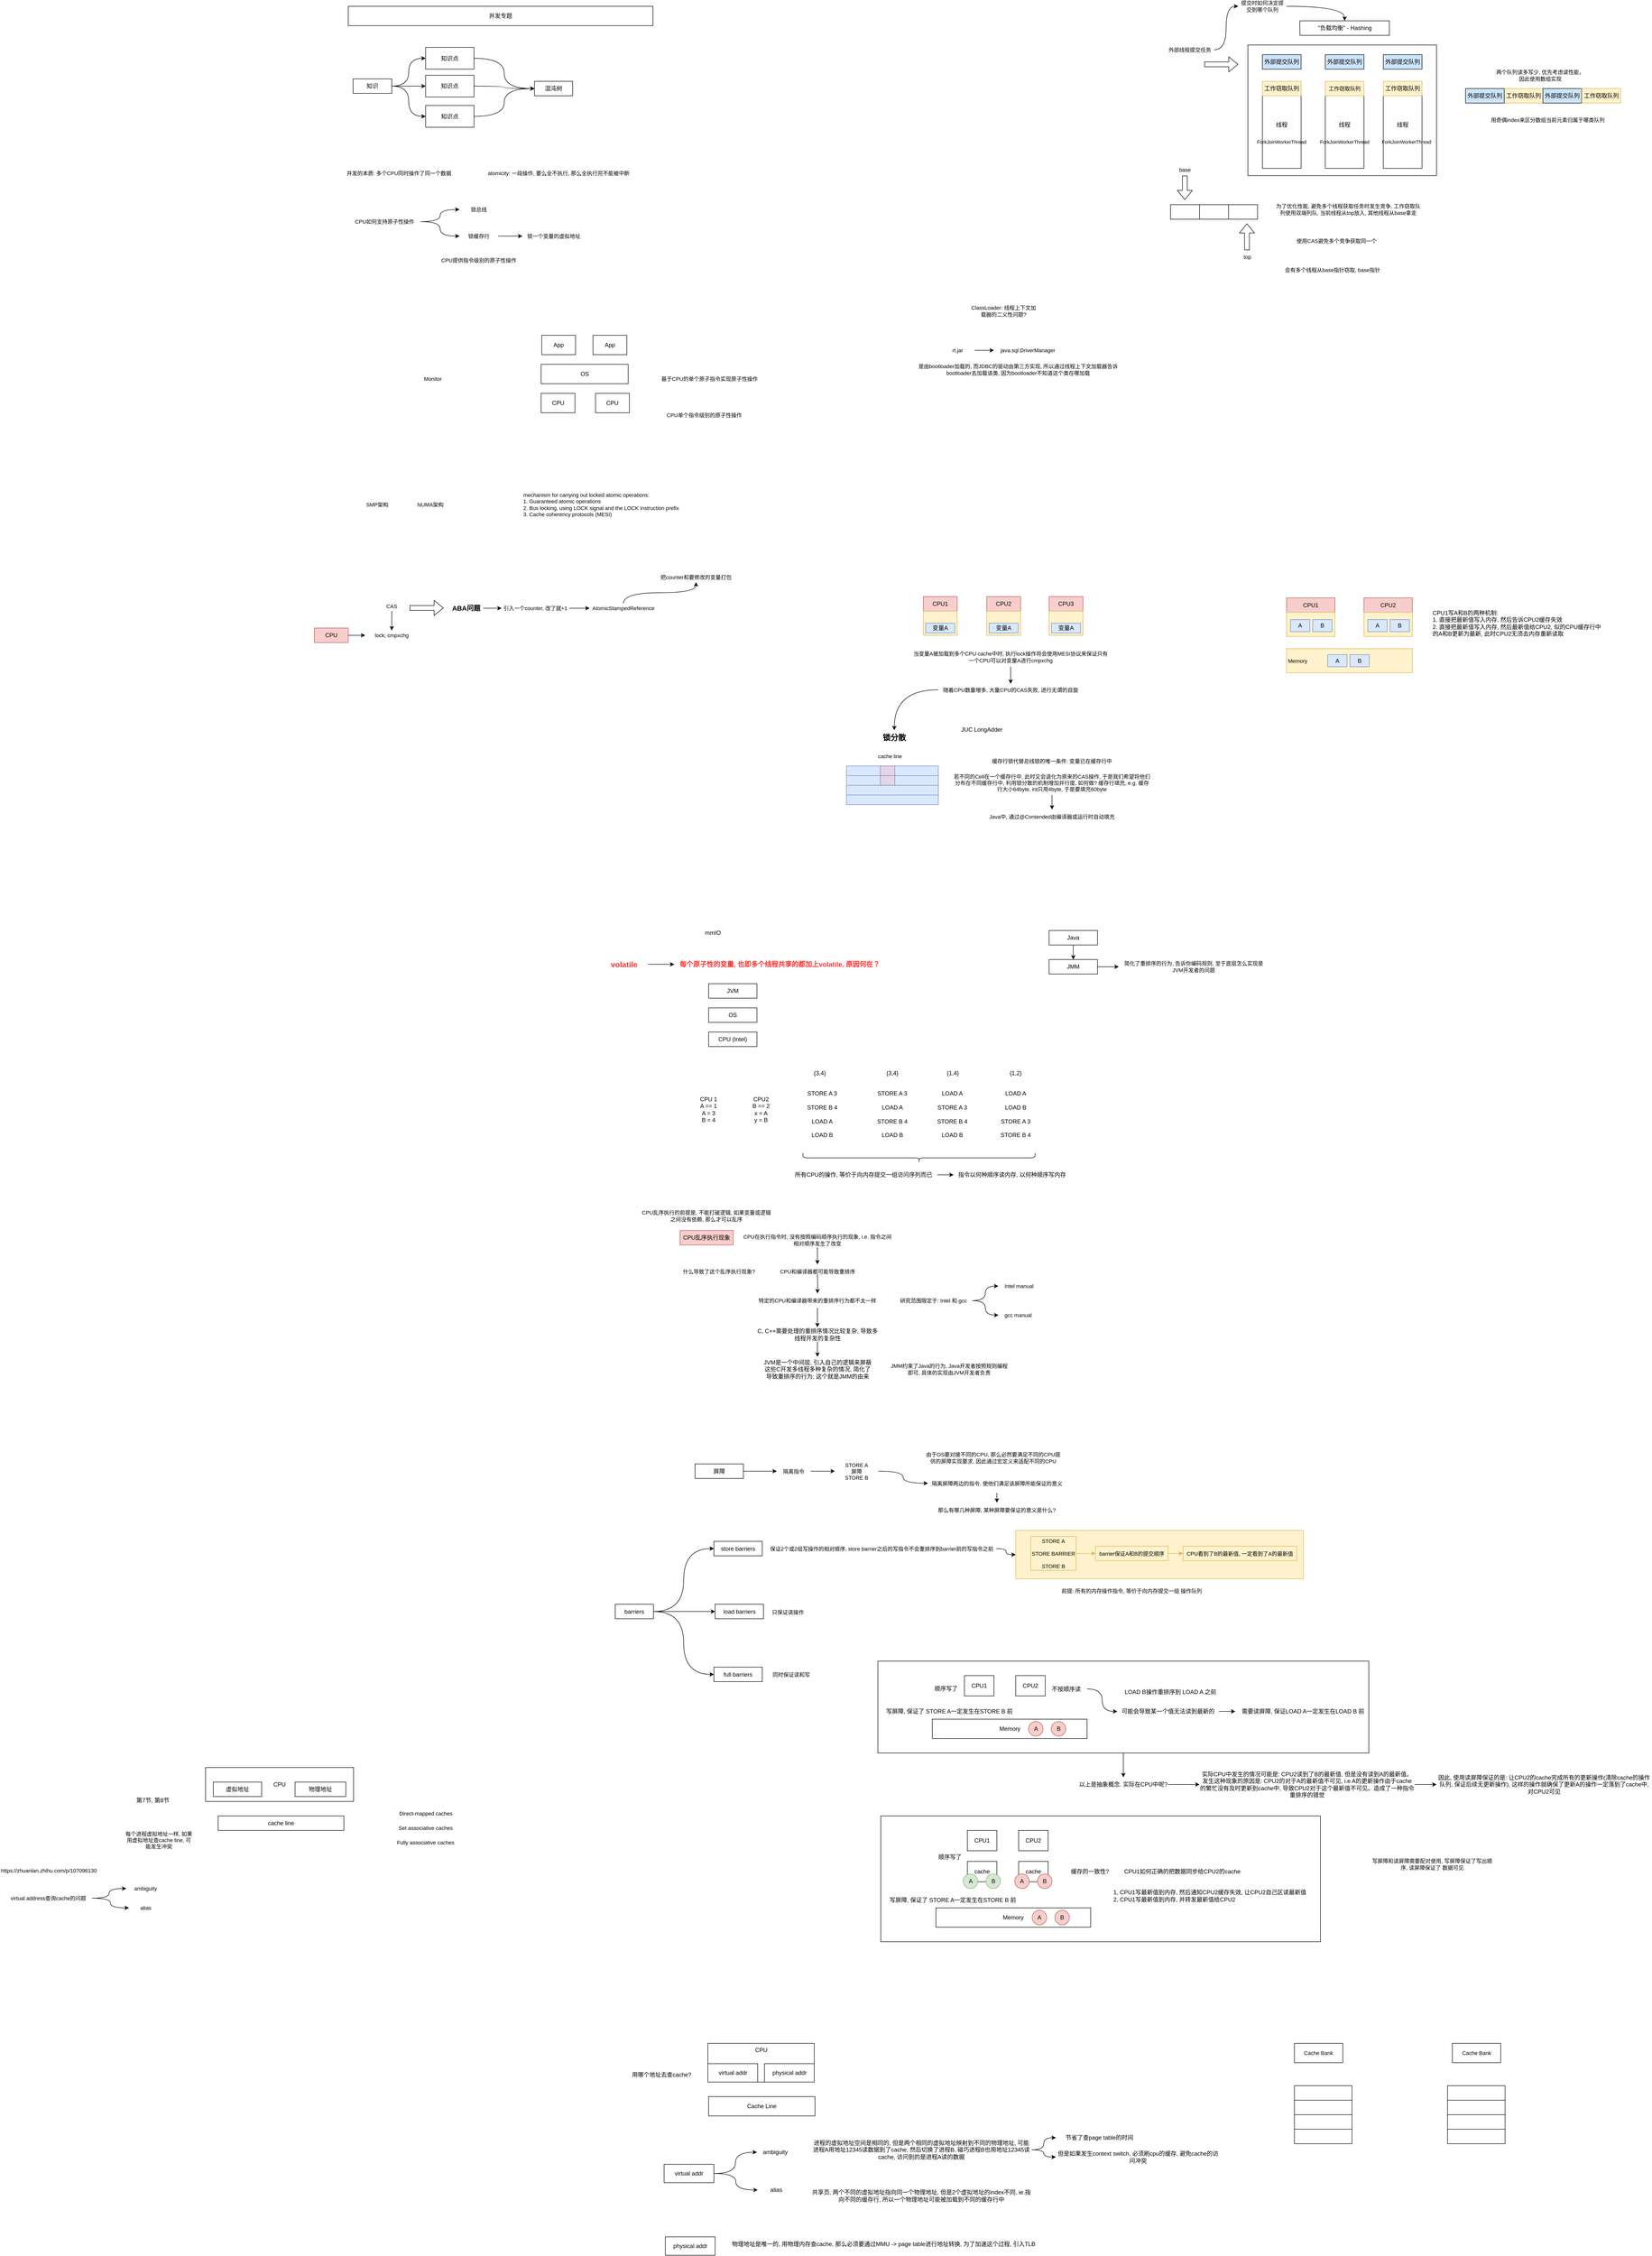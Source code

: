 <mxfile version="24.8.4">
  <diagram name="Page-1" id="iqe3As87bchgCNZe354T">
    <mxGraphModel dx="2261" dy="761" grid="1" gridSize="10" guides="1" tooltips="1" connect="1" arrows="1" fold="1" page="1" pageScale="1" pageWidth="827" pageHeight="1169" math="0" shadow="0">
      <root>
        <mxCell id="0" />
        <mxCell id="1" parent="0" />
        <mxCell id="FncKr-vtPmwALynlk0jB-17" style="edgeStyle=orthogonalEdgeStyle;rounded=0;orthogonalLoop=1;jettySize=auto;html=1;entryX=0.5;entryY=0;entryDx=0;entryDy=0;curved=1;" parent="1" source="FncKr-vtPmwALynlk0jB-15" target="FncKr-vtPmwALynlk0jB-16" edge="1">
          <mxGeometry relative="1" as="geometry" />
        </mxCell>
        <mxCell id="FncKr-vtPmwALynlk0jB-15" value="" style="rounded=0;whiteSpace=wrap;html=1;" parent="1" vertex="1">
          <mxGeometry x="1195" y="3500" width="1015" height="190" as="geometry" />
        </mxCell>
        <mxCell id="B9yCGMFFLdolYYt0oWos-13" value="" style="rounded=0;whiteSpace=wrap;html=1;fillColor=#fff2cc;strokeColor=#d6b656;" parent="1" vertex="1">
          <mxGeometry x="1480" y="3230" width="595" height="100" as="geometry" />
        </mxCell>
        <mxCell id="99BcAxhjOU1GVthHqTRR-21" value="CPU" style="rounded=0;whiteSpace=wrap;html=1;" parent="1" vertex="1">
          <mxGeometry x="-195" y="3720" width="306" height="70" as="geometry" />
        </mxCell>
        <mxCell id="UsoG7qOwd3O0ct9gbPl3-1" value="" style="rounded=0;whiteSpace=wrap;html=1;" parent="1" vertex="1">
          <mxGeometry x="1960" y="160" width="390" height="270" as="geometry" />
        </mxCell>
        <mxCell id="UsoG7qOwd3O0ct9gbPl3-2" value="线程" style="rounded=0;whiteSpace=wrap;html=1;" parent="1" vertex="1">
          <mxGeometry x="1990" y="235" width="80" height="180" as="geometry" />
        </mxCell>
        <mxCell id="UsoG7qOwd3O0ct9gbPl3-5" value="" style="shape=flexArrow;endArrow=classic;html=1;rounded=0;" parent="1" edge="1">
          <mxGeometry width="50" height="50" relative="1" as="geometry">
            <mxPoint x="1870" y="200" as="sourcePoint" />
            <mxPoint x="1940" y="200" as="targetPoint" />
          </mxGeometry>
        </mxCell>
        <mxCell id="UsoG7qOwd3O0ct9gbPl3-6" value="工作窃取队列" style="rounded=0;whiteSpace=wrap;html=1;fillColor=#fff2cc;strokeColor=#d6b656;" parent="1" vertex="1">
          <mxGeometry x="1990" y="235" width="80" height="30" as="geometry" />
        </mxCell>
        <mxCell id="UsoG7qOwd3O0ct9gbPl3-9" value="线程" style="rounded=0;whiteSpace=wrap;html=1;" parent="1" vertex="1">
          <mxGeometry x="2120" y="235" width="80" height="180" as="geometry" />
        </mxCell>
        <mxCell id="UsoG7qOwd3O0ct9gbPl3-10" value="工作窃取队列" style="rounded=0;whiteSpace=wrap;html=1;fontSize=11;fillColor=#fff2cc;strokeColor=#d6b656;" parent="1" vertex="1">
          <mxGeometry x="2120" y="235" width="80" height="30" as="geometry" />
        </mxCell>
        <mxCell id="UsoG7qOwd3O0ct9gbPl3-11" value="线程" style="rounded=0;whiteSpace=wrap;html=1;" parent="1" vertex="1">
          <mxGeometry x="2240" y="235" width="80" height="180" as="geometry" />
        </mxCell>
        <mxCell id="UsoG7qOwd3O0ct9gbPl3-12" value="工作窃取队列" style="rounded=0;whiteSpace=wrap;html=1;fillColor=#fff2cc;strokeColor=#d6b656;" parent="1" vertex="1">
          <mxGeometry x="2240" y="235" width="80" height="30" as="geometry" />
        </mxCell>
        <mxCell id="UsoG7qOwd3O0ct9gbPl3-13" value="" style="rounded=0;whiteSpace=wrap;html=1;" parent="1" vertex="1">
          <mxGeometry x="1800" y="490" width="60" height="30" as="geometry" />
        </mxCell>
        <mxCell id="UsoG7qOwd3O0ct9gbPl3-14" value="" style="rounded=0;whiteSpace=wrap;html=1;" parent="1" vertex="1">
          <mxGeometry x="1860" y="490" width="60" height="30" as="geometry" />
        </mxCell>
        <mxCell id="UsoG7qOwd3O0ct9gbPl3-15" value="" style="rounded=0;whiteSpace=wrap;html=1;" parent="1" vertex="1">
          <mxGeometry x="1920" y="490" width="60" height="30" as="geometry" />
        </mxCell>
        <mxCell id="UsoG7qOwd3O0ct9gbPl3-17" value="为了优化性能, 避免多个线程获取任务时发生竞争, 工作窃取队列使用双端列队, 当前线程从top放入, 其他线程从base拿走" style="text;html=1;strokeColor=none;fillColor=none;align=center;verticalAlign=middle;whiteSpace=wrap;rounded=0;fontSize=11;" parent="1" vertex="1">
          <mxGeometry x="2015" y="480" width="305" height="40" as="geometry" />
        </mxCell>
        <mxCell id="UsoG7qOwd3O0ct9gbPl3-18" value="使用CAS避免多个竞争获取同一个&amp;nbsp;" style="text;html=1;strokeColor=none;fillColor=none;align=center;verticalAlign=middle;whiteSpace=wrap;rounded=0;fontSize=11;" parent="1" vertex="1">
          <mxGeometry x="2005" y="545" width="280" height="40" as="geometry" />
        </mxCell>
        <mxCell id="UsoG7qOwd3O0ct9gbPl3-19" value="" style="shape=flexArrow;endArrow=classic;html=1;rounded=0;" parent="1" edge="1">
          <mxGeometry width="50" height="50" relative="1" as="geometry">
            <mxPoint x="1829.62" y="430" as="sourcePoint" />
            <mxPoint x="1829.62" y="480" as="targetPoint" />
          </mxGeometry>
        </mxCell>
        <mxCell id="UsoG7qOwd3O0ct9gbPl3-20" value="" style="shape=flexArrow;endArrow=classic;html=1;rounded=0;" parent="1" edge="1">
          <mxGeometry width="50" height="50" relative="1" as="geometry">
            <mxPoint x="1958.23" y="584" as="sourcePoint" />
            <mxPoint x="1958" y="529" as="targetPoint" />
          </mxGeometry>
        </mxCell>
        <mxCell id="UsoG7qOwd3O0ct9gbPl3-21" value="top" style="text;html=1;strokeColor=none;fillColor=none;align=center;verticalAlign=middle;whiteSpace=wrap;rounded=0;fontSize=11;" parent="1" vertex="1">
          <mxGeometry x="1934" y="585" width="50" height="25" as="geometry" />
        </mxCell>
        <mxCell id="UsoG7qOwd3O0ct9gbPl3-22" value="base" style="text;html=1;strokeColor=none;fillColor=none;align=center;verticalAlign=middle;whiteSpace=wrap;rounded=0;fontSize=11;" parent="1" vertex="1">
          <mxGeometry x="1805" y="405" width="50" height="25" as="geometry" />
        </mxCell>
        <mxCell id="UsoG7qOwd3O0ct9gbPl3-23" value="会有多个线程从base指针窃取, base指针" style="text;html=1;strokeColor=none;fillColor=none;align=center;verticalAlign=middle;whiteSpace=wrap;rounded=0;fontSize=11;" parent="1" vertex="1">
          <mxGeometry x="2015" y="610" width="240" height="30" as="geometry" />
        </mxCell>
        <mxCell id="UsoG7qOwd3O0ct9gbPl3-35" style="edgeStyle=orthogonalEdgeStyle;rounded=0;orthogonalLoop=1;jettySize=auto;html=1;entryX=0;entryY=0.5;entryDx=0;entryDy=0;curved=1;" parent="1" source="UsoG7qOwd3O0ct9gbPl3-24" target="UsoG7qOwd3O0ct9gbPl3-33" edge="1">
          <mxGeometry relative="1" as="geometry" />
        </mxCell>
        <mxCell id="UsoG7qOwd3O0ct9gbPl3-24" value="外部线程提交任务" style="text;html=1;strokeColor=none;fillColor=none;align=center;verticalAlign=middle;whiteSpace=wrap;rounded=0;fontSize=11;" parent="1" vertex="1">
          <mxGeometry x="1790" y="160" width="100" height="20" as="geometry" />
        </mxCell>
        <mxCell id="UsoG7qOwd3O0ct9gbPl3-25" value="外部提交队列" style="rounded=0;whiteSpace=wrap;html=1;fillColor=#CCE5FF;" parent="1" vertex="1">
          <mxGeometry x="1990" y="180" width="80" height="30" as="geometry" />
        </mxCell>
        <mxCell id="UsoG7qOwd3O0ct9gbPl3-26" value="外部提交队列" style="rounded=0;whiteSpace=wrap;html=1;fillColor=#CCE5FF;" parent="1" vertex="1">
          <mxGeometry x="2120" y="180" width="80" height="30" as="geometry" />
        </mxCell>
        <mxCell id="UsoG7qOwd3O0ct9gbPl3-27" value="外部提交队列" style="rounded=0;whiteSpace=wrap;html=1;fillColor=#CCE5FF;" parent="1" vertex="1">
          <mxGeometry x="2240" y="180" width="80" height="30" as="geometry" />
        </mxCell>
        <mxCell id="UsoG7qOwd3O0ct9gbPl3-29" value="ForkJoinWorkerThread" style="text;html=1;strokeColor=none;fillColor=none;align=center;verticalAlign=middle;whiteSpace=wrap;rounded=0;fontSize=10;" parent="1" vertex="1">
          <mxGeometry x="1970" y="350" width="120" height="20" as="geometry" />
        </mxCell>
        <mxCell id="UsoG7qOwd3O0ct9gbPl3-30" value="ForkJoinWorkerThread" style="text;html=1;strokeColor=none;fillColor=none;align=center;verticalAlign=middle;whiteSpace=wrap;rounded=0;fontSize=10;" parent="1" vertex="1">
          <mxGeometry x="2100" y="350" width="120" height="20" as="geometry" />
        </mxCell>
        <mxCell id="UsoG7qOwd3O0ct9gbPl3-31" value="ForkJoinWorkerThread" style="text;html=1;strokeColor=none;fillColor=none;align=center;verticalAlign=middle;whiteSpace=wrap;rounded=0;fontSize=10;" parent="1" vertex="1">
          <mxGeometry x="2227.5" y="350" width="120" height="20" as="geometry" />
        </mxCell>
        <mxCell id="UsoG7qOwd3O0ct9gbPl3-38" style="edgeStyle=orthogonalEdgeStyle;shape=connector;curved=1;rounded=0;orthogonalLoop=1;jettySize=auto;html=1;entryX=0.5;entryY=0;entryDx=0;entryDy=0;labelBackgroundColor=default;strokeColor=default;fontFamily=Helvetica;fontSize=11;fontColor=default;endArrow=classic;" parent="1" source="UsoG7qOwd3O0ct9gbPl3-33" target="UsoG7qOwd3O0ct9gbPl3-37" edge="1">
          <mxGeometry relative="1" as="geometry" />
        </mxCell>
        <mxCell id="UsoG7qOwd3O0ct9gbPl3-33" value="提交时如何决定提交到哪个队列" style="text;html=1;strokeColor=none;fillColor=none;align=center;verticalAlign=middle;whiteSpace=wrap;rounded=0;fontSize=11;" parent="1" vertex="1">
          <mxGeometry x="1940" y="70" width="100" height="20" as="geometry" />
        </mxCell>
        <mxCell id="UsoG7qOwd3O0ct9gbPl3-37" value="&quot;负载均衡&quot; - Hashing" style="rounded=0;whiteSpace=wrap;html=1;" parent="1" vertex="1">
          <mxGeometry x="2067.5" y="110" width="185" height="30" as="geometry" />
        </mxCell>
        <mxCell id="UsoG7qOwd3O0ct9gbPl3-39" value="两个队列读多写少, 优先考虑读性能， 因此使用数组实现" style="text;html=1;strokeColor=none;fillColor=none;align=center;verticalAlign=middle;whiteSpace=wrap;rounded=0;fontSize=11;fontFamily=Helvetica;fontColor=default;" parent="1" vertex="1">
          <mxGeometry x="2467.5" y="207.5" width="192.5" height="30" as="geometry" />
        </mxCell>
        <mxCell id="UsoG7qOwd3O0ct9gbPl3-41" value="工作窃取队列" style="rounded=0;whiteSpace=wrap;html=1;fillColor=#fff2cc;strokeColor=#d6b656;" parent="1" vertex="1">
          <mxGeometry x="2490" y="250" width="80" height="30" as="geometry" />
        </mxCell>
        <mxCell id="UsoG7qOwd3O0ct9gbPl3-42" value="外部提交队列" style="rounded=0;whiteSpace=wrap;html=1;fillColor=#CCE5FF;" parent="1" vertex="1">
          <mxGeometry x="2570" y="250" width="80" height="30" as="geometry" />
        </mxCell>
        <mxCell id="UsoG7qOwd3O0ct9gbPl3-43" value="工作窃取队列" style="rounded=0;whiteSpace=wrap;html=1;fillColor=#fff2cc;strokeColor=#d6b656;" parent="1" vertex="1">
          <mxGeometry x="2650.5" y="250" width="80" height="30" as="geometry" />
        </mxCell>
        <mxCell id="UsoG7qOwd3O0ct9gbPl3-44" value="用奇偶index来区分数组当前元素归属于哪类队列" style="text;html=1;strokeColor=none;fillColor=none;align=center;verticalAlign=middle;whiteSpace=wrap;rounded=0;fontSize=11;fontFamily=Helvetica;fontColor=default;" parent="1" vertex="1">
          <mxGeometry x="2450" y="300" width="260" height="30" as="geometry" />
        </mxCell>
        <mxCell id="UsoG7qOwd3O0ct9gbPl3-45" value="外部提交队列" style="rounded=0;whiteSpace=wrap;html=1;fillColor=#CCE5FF;" parent="1" vertex="1">
          <mxGeometry x="2410" y="250" width="80" height="30" as="geometry" />
        </mxCell>
        <mxCell id="dpeUAHpxACgYPMOwfueQ-1" value="并发专题" style="rounded=0;whiteSpace=wrap;html=1;" parent="1" vertex="1">
          <mxGeometry x="100" y="80" width="630" height="40" as="geometry" />
        </mxCell>
        <mxCell id="dpeUAHpxACgYPMOwfueQ-6" style="edgeStyle=orthogonalEdgeStyle;rounded=0;orthogonalLoop=1;jettySize=auto;html=1;entryX=0;entryY=0.5;entryDx=0;entryDy=0;curved=1;" parent="1" source="dpeUAHpxACgYPMOwfueQ-2" target="dpeUAHpxACgYPMOwfueQ-3" edge="1">
          <mxGeometry relative="1" as="geometry" />
        </mxCell>
        <mxCell id="dpeUAHpxACgYPMOwfueQ-7" style="edgeStyle=orthogonalEdgeStyle;rounded=0;orthogonalLoop=1;jettySize=auto;html=1;curved=1;" parent="1" source="dpeUAHpxACgYPMOwfueQ-2" target="dpeUAHpxACgYPMOwfueQ-4" edge="1">
          <mxGeometry relative="1" as="geometry" />
        </mxCell>
        <mxCell id="dpeUAHpxACgYPMOwfueQ-8" style="edgeStyle=orthogonalEdgeStyle;rounded=0;orthogonalLoop=1;jettySize=auto;html=1;entryX=0;entryY=0.5;entryDx=0;entryDy=0;curved=1;" parent="1" source="dpeUAHpxACgYPMOwfueQ-2" target="dpeUAHpxACgYPMOwfueQ-5" edge="1">
          <mxGeometry relative="1" as="geometry" />
        </mxCell>
        <mxCell id="dpeUAHpxACgYPMOwfueQ-2" value="知识" style="rounded=0;whiteSpace=wrap;html=1;" parent="1" vertex="1">
          <mxGeometry x="110" y="230" width="80" height="30" as="geometry" />
        </mxCell>
        <mxCell id="dpeUAHpxACgYPMOwfueQ-10" style="edgeStyle=orthogonalEdgeStyle;shape=connector;curved=1;rounded=0;orthogonalLoop=1;jettySize=auto;html=1;entryX=0;entryY=0.5;entryDx=0;entryDy=0;labelBackgroundColor=default;strokeColor=default;align=center;verticalAlign=middle;fontFamily=Helvetica;fontSize=11;fontColor=default;endArrow=classic;" parent="1" source="dpeUAHpxACgYPMOwfueQ-3" target="dpeUAHpxACgYPMOwfueQ-9" edge="1">
          <mxGeometry relative="1" as="geometry" />
        </mxCell>
        <mxCell id="dpeUAHpxACgYPMOwfueQ-3" value="知识点" style="rounded=0;whiteSpace=wrap;html=1;" parent="1" vertex="1">
          <mxGeometry x="260" y="165" width="100" height="45" as="geometry" />
        </mxCell>
        <mxCell id="dpeUAHpxACgYPMOwfueQ-13" style="edgeStyle=orthogonalEdgeStyle;shape=connector;curved=1;rounded=0;orthogonalLoop=1;jettySize=auto;html=1;labelBackgroundColor=default;strokeColor=default;align=center;verticalAlign=middle;fontFamily=Helvetica;fontSize=11;fontColor=default;endArrow=classic;" parent="1" source="dpeUAHpxACgYPMOwfueQ-4" target="dpeUAHpxACgYPMOwfueQ-9" edge="1">
          <mxGeometry relative="1" as="geometry" />
        </mxCell>
        <mxCell id="dpeUAHpxACgYPMOwfueQ-4" value="知识点" style="rounded=0;whiteSpace=wrap;html=1;" parent="1" vertex="1">
          <mxGeometry x="260" y="222.5" width="100" height="45" as="geometry" />
        </mxCell>
        <mxCell id="dpeUAHpxACgYPMOwfueQ-14" style="edgeStyle=orthogonalEdgeStyle;shape=connector;curved=1;rounded=0;orthogonalLoop=1;jettySize=auto;html=1;entryX=0;entryY=0.5;entryDx=0;entryDy=0;labelBackgroundColor=default;strokeColor=default;align=center;verticalAlign=middle;fontFamily=Helvetica;fontSize=11;fontColor=default;endArrow=classic;" parent="1" source="dpeUAHpxACgYPMOwfueQ-5" target="dpeUAHpxACgYPMOwfueQ-9" edge="1">
          <mxGeometry relative="1" as="geometry" />
        </mxCell>
        <mxCell id="dpeUAHpxACgYPMOwfueQ-5" value="知识点" style="rounded=0;whiteSpace=wrap;html=1;" parent="1" vertex="1">
          <mxGeometry x="260" y="285" width="100" height="45" as="geometry" />
        </mxCell>
        <mxCell id="dpeUAHpxACgYPMOwfueQ-9" value="混沌树" style="rounded=0;whiteSpace=wrap;html=1;" parent="1" vertex="1">
          <mxGeometry x="485" y="235" width="79" height="30" as="geometry" />
        </mxCell>
        <mxCell id="dpeUAHpxACgYPMOwfueQ-15" value="并发的本质: 多个CPU同时操作了同一个数据" style="text;html=1;strokeColor=none;fillColor=none;align=center;verticalAlign=middle;whiteSpace=wrap;rounded=0;fontSize=11;fontFamily=Helvetica;fontColor=default;" parent="1" vertex="1">
          <mxGeometry x="90" y="410" width="230" height="30" as="geometry" />
        </mxCell>
        <mxCell id="dpeUAHpxACgYPMOwfueQ-16" value="atomicity: 一段操作, 要么全不执行, 那么全执行完不能被中断" style="text;html=1;strokeColor=none;fillColor=none;align=center;verticalAlign=middle;whiteSpace=wrap;rounded=0;fontSize=11;fontFamily=Helvetica;fontColor=default;" parent="1" vertex="1">
          <mxGeometry x="385" y="410" width="300" height="30" as="geometry" />
        </mxCell>
        <mxCell id="dpeUAHpxACgYPMOwfueQ-22" style="edgeStyle=orthogonalEdgeStyle;shape=connector;curved=1;rounded=0;orthogonalLoop=1;jettySize=auto;html=1;labelBackgroundColor=default;strokeColor=default;align=center;verticalAlign=middle;fontFamily=Helvetica;fontSize=11;fontColor=default;endArrow=classic;" parent="1" source="dpeUAHpxACgYPMOwfueQ-17" target="dpeUAHpxACgYPMOwfueQ-18" edge="1">
          <mxGeometry relative="1" as="geometry" />
        </mxCell>
        <mxCell id="dpeUAHpxACgYPMOwfueQ-23" style="edgeStyle=orthogonalEdgeStyle;shape=connector;curved=1;rounded=0;orthogonalLoop=1;jettySize=auto;html=1;labelBackgroundColor=default;strokeColor=default;align=center;verticalAlign=middle;fontFamily=Helvetica;fontSize=11;fontColor=default;endArrow=classic;" parent="1" source="dpeUAHpxACgYPMOwfueQ-17" target="dpeUAHpxACgYPMOwfueQ-19" edge="1">
          <mxGeometry relative="1" as="geometry" />
        </mxCell>
        <mxCell id="dpeUAHpxACgYPMOwfueQ-17" value="CPU如何支持原子性操作" style="text;html=1;strokeColor=none;fillColor=none;align=center;verticalAlign=middle;whiteSpace=wrap;rounded=0;fontSize=11;fontFamily=Helvetica;fontColor=default;" parent="1" vertex="1">
          <mxGeometry x="100" y="510" width="150" height="30" as="geometry" />
        </mxCell>
        <mxCell id="dpeUAHpxACgYPMOwfueQ-18" value="锁总线" style="text;html=1;strokeColor=none;fillColor=none;align=center;verticalAlign=middle;whiteSpace=wrap;rounded=0;fontSize=11;fontFamily=Helvetica;fontColor=default;" parent="1" vertex="1">
          <mxGeometry x="330" y="485" width="80" height="30" as="geometry" />
        </mxCell>
        <mxCell id="dpeUAHpxACgYPMOwfueQ-21" value="" style="edgeStyle=orthogonalEdgeStyle;shape=connector;curved=1;rounded=0;orthogonalLoop=1;jettySize=auto;html=1;labelBackgroundColor=default;strokeColor=default;align=center;verticalAlign=middle;fontFamily=Helvetica;fontSize=11;fontColor=default;endArrow=classic;" parent="1" source="dpeUAHpxACgYPMOwfueQ-19" target="dpeUAHpxACgYPMOwfueQ-20" edge="1">
          <mxGeometry relative="1" as="geometry" />
        </mxCell>
        <mxCell id="dpeUAHpxACgYPMOwfueQ-19" value="锁缓存行" style="text;html=1;strokeColor=none;fillColor=none;align=center;verticalAlign=middle;whiteSpace=wrap;rounded=0;fontSize=11;fontFamily=Helvetica;fontColor=default;" parent="1" vertex="1">
          <mxGeometry x="330" y="540" width="80" height="30" as="geometry" />
        </mxCell>
        <mxCell id="dpeUAHpxACgYPMOwfueQ-20" value="锁一个变量的虚拟地址" style="text;html=1;strokeColor=none;fillColor=none;align=center;verticalAlign=middle;whiteSpace=wrap;rounded=0;fontSize=11;fontFamily=Helvetica;fontColor=default;" parent="1" vertex="1">
          <mxGeometry x="460" y="540" width="130" height="30" as="geometry" />
        </mxCell>
        <mxCell id="dpeUAHpxACgYPMOwfueQ-24" value="CPU提供指令级别的原子性操作" style="text;html=1;strokeColor=none;fillColor=none;align=center;verticalAlign=middle;whiteSpace=wrap;rounded=0;fontSize=11;fontFamily=Helvetica;fontColor=default;" parent="1" vertex="1">
          <mxGeometry x="280" y="590" width="180" height="30" as="geometry" />
        </mxCell>
        <mxCell id="dpeUAHpxACgYPMOwfueQ-25" value="CPU" style="rounded=0;whiteSpace=wrap;html=1;" parent="1" vertex="1">
          <mxGeometry x="498.75" y="880" width="70" height="40" as="geometry" />
        </mxCell>
        <mxCell id="dpeUAHpxACgYPMOwfueQ-26" value="OS" style="rounded=0;whiteSpace=wrap;html=1;" parent="1" vertex="1">
          <mxGeometry x="498.75" y="820" width="180" height="40" as="geometry" />
        </mxCell>
        <mxCell id="dpeUAHpxACgYPMOwfueQ-27" value="App" style="rounded=0;whiteSpace=wrap;html=1;" parent="1" vertex="1">
          <mxGeometry x="606" y="760" width="70" height="40" as="geometry" />
        </mxCell>
        <mxCell id="dpeUAHpxACgYPMOwfueQ-28" value="CPU单个指令级别的原子性操作" style="text;html=1;strokeColor=none;fillColor=none;align=center;verticalAlign=middle;whiteSpace=wrap;rounded=0;fontSize=11;fontFamily=Helvetica;fontColor=default;" parent="1" vertex="1">
          <mxGeometry x="746" y="910" width="180" height="30" as="geometry" />
        </mxCell>
        <mxCell id="dpeUAHpxACgYPMOwfueQ-29" value="基于CPU的单个原子指令实现原子性操作" style="text;html=1;strokeColor=none;fillColor=none;align=center;verticalAlign=middle;whiteSpace=wrap;rounded=0;fontSize=11;fontFamily=Helvetica;fontColor=default;" parent="1" vertex="1">
          <mxGeometry x="740" y="835" width="214" height="30" as="geometry" />
        </mxCell>
        <mxCell id="dpeUAHpxACgYPMOwfueQ-30" value="App" style="rounded=0;whiteSpace=wrap;html=1;" parent="1" vertex="1">
          <mxGeometry x="500" y="760" width="70" height="40" as="geometry" />
        </mxCell>
        <mxCell id="dpeUAHpxACgYPMOwfueQ-31" value="CPU" style="rounded=0;whiteSpace=wrap;html=1;" parent="1" vertex="1">
          <mxGeometry x="611.25" y="880" width="70" height="40" as="geometry" />
        </mxCell>
        <mxCell id="dpeUAHpxACgYPMOwfueQ-32" value="Monitor" style="text;html=1;strokeColor=none;fillColor=none;align=center;verticalAlign=middle;whiteSpace=wrap;rounded=0;fontSize=11;fontFamily=Helvetica;fontColor=default;" parent="1" vertex="1">
          <mxGeometry x="245" y="840" width="60" height="20" as="geometry" />
        </mxCell>
        <mxCell id="dpeUAHpxACgYPMOwfueQ-33" value="lock; cmpxchg" style="text;html=1;strokeColor=none;fillColor=none;align=center;verticalAlign=middle;whiteSpace=wrap;rounded=0;fontSize=11;fontFamily=Helvetica;fontColor=default;" parent="1" vertex="1">
          <mxGeometry x="135" y="1370" width="110" height="20" as="geometry" />
        </mxCell>
        <mxCell id="dpeUAHpxACgYPMOwfueQ-36" value="" style="edgeStyle=orthogonalEdgeStyle;shape=connector;curved=1;rounded=0;orthogonalLoop=1;jettySize=auto;html=1;labelBackgroundColor=default;strokeColor=default;align=center;verticalAlign=middle;fontFamily=Helvetica;fontSize=11;fontColor=default;endArrow=classic;" parent="1" source="dpeUAHpxACgYPMOwfueQ-35" target="dpeUAHpxACgYPMOwfueQ-33" edge="1">
          <mxGeometry relative="1" as="geometry" />
        </mxCell>
        <mxCell id="dpeUAHpxACgYPMOwfueQ-35" value="CAS" style="text;html=1;strokeColor=none;fillColor=none;align=center;verticalAlign=middle;whiteSpace=wrap;rounded=0;fontSize=11;fontFamily=Helvetica;fontColor=default;" parent="1" vertex="1">
          <mxGeometry x="160" y="1310" width="60" height="20" as="geometry" />
        </mxCell>
        <mxCell id="dpeUAHpxACgYPMOwfueQ-37" value="SMP架构" style="text;html=1;strokeColor=none;fillColor=none;align=center;verticalAlign=middle;whiteSpace=wrap;rounded=0;fontSize=11;fontFamily=Helvetica;fontColor=default;" parent="1" vertex="1">
          <mxGeometry x="130" y="1100" width="60" height="20" as="geometry" />
        </mxCell>
        <mxCell id="dpeUAHpxACgYPMOwfueQ-38" value="NUMA架构" style="text;html=1;strokeColor=none;fillColor=none;align=center;verticalAlign=middle;whiteSpace=wrap;rounded=0;fontSize=11;fontFamily=Helvetica;fontColor=default;" parent="1" vertex="1">
          <mxGeometry x="240" y="1100" width="60" height="20" as="geometry" />
        </mxCell>
        <mxCell id="dpeUAHpxACgYPMOwfueQ-39" value="mechanism for carrying out locked atomic operations:&lt;br&gt;1. Guaranteed atomic operations&lt;br&gt;2. Bus locking, using LOCK signal and the LOCK instruction prefix&lt;br&gt;3. Cache coherency protocols (MESI)" style="text;html=1;strokeColor=none;fillColor=none;align=left;verticalAlign=middle;whiteSpace=wrap;rounded=0;fontSize=11;fontFamily=Helvetica;fontColor=default;" parent="1" vertex="1">
          <mxGeometry x="460" y="1075" width="333" height="70" as="geometry" />
        </mxCell>
        <mxCell id="dpeUAHpxACgYPMOwfueQ-42" value="" style="edgeStyle=orthogonalEdgeStyle;shape=connector;curved=1;rounded=0;orthogonalLoop=1;jettySize=auto;html=1;labelBackgroundColor=default;strokeColor=default;align=center;verticalAlign=middle;fontFamily=Helvetica;fontSize=11;fontColor=default;endArrow=classic;" parent="1" source="dpeUAHpxACgYPMOwfueQ-40" target="dpeUAHpxACgYPMOwfueQ-41" edge="1">
          <mxGeometry relative="1" as="geometry" />
        </mxCell>
        <mxCell id="dpeUAHpxACgYPMOwfueQ-40" value="ABA问题" style="text;html=1;strokeColor=none;fillColor=none;align=center;verticalAlign=middle;whiteSpace=wrap;rounded=0;fontSize=14;fontFamily=Helvetica;fontColor=default;fontStyle=1" parent="1" vertex="1">
          <mxGeometry x="309" y="1314" width="70" height="20" as="geometry" />
        </mxCell>
        <mxCell id="HeV-wAqHhQqOec4LPYSm-4" style="edgeStyle=orthogonalEdgeStyle;rounded=0;orthogonalLoop=1;jettySize=auto;html=1;" parent="1" source="dpeUAHpxACgYPMOwfueQ-41" target="dpeUAHpxACgYPMOwfueQ-43" edge="1">
          <mxGeometry relative="1" as="geometry" />
        </mxCell>
        <mxCell id="dpeUAHpxACgYPMOwfueQ-41" value="引入一个counter, 改了就+1" style="text;html=1;strokeColor=none;fillColor=none;align=center;verticalAlign=middle;whiteSpace=wrap;rounded=0;fontSize=11;fontFamily=Helvetica;fontColor=default;" parent="1" vertex="1">
          <mxGeometry x="417" y="1314" width="140" height="20" as="geometry" />
        </mxCell>
        <mxCell id="dpeUAHpxACgYPMOwfueQ-47" value="" style="edgeStyle=orthogonalEdgeStyle;shape=connector;curved=1;rounded=0;orthogonalLoop=1;jettySize=auto;html=1;labelBackgroundColor=default;strokeColor=default;align=center;verticalAlign=middle;fontFamily=Helvetica;fontSize=11;fontColor=default;endArrow=classic;" parent="1" source="dpeUAHpxACgYPMOwfueQ-43" target="dpeUAHpxACgYPMOwfueQ-46" edge="1">
          <mxGeometry relative="1" as="geometry" />
        </mxCell>
        <mxCell id="dpeUAHpxACgYPMOwfueQ-43" value="AtomicStampedReference" style="text;html=1;strokeColor=none;fillColor=none;align=center;verticalAlign=middle;whiteSpace=wrap;rounded=0;fontSize=11;fontFamily=Helvetica;fontColor=default;" parent="1" vertex="1">
          <mxGeometry x="599" y="1314" width="140" height="20" as="geometry" />
        </mxCell>
        <mxCell id="dpeUAHpxACgYPMOwfueQ-46" value="把counter和要修改的变量打包" style="text;html=1;strokeColor=none;fillColor=none;align=center;verticalAlign=middle;whiteSpace=wrap;rounded=0;fontSize=11;fontFamily=Helvetica;fontColor=default;" parent="1" vertex="1">
          <mxGeometry x="739" y="1250" width="160" height="20" as="geometry" />
        </mxCell>
        <mxCell id="dpeUAHpxACgYPMOwfueQ-48" value="ClassLoader: 线程上下文加载器的二义性问题?" style="text;html=1;strokeColor=none;fillColor=none;align=center;verticalAlign=middle;whiteSpace=wrap;rounded=0;fontSize=11;fontFamily=Helvetica;fontColor=default;" parent="1" vertex="1">
          <mxGeometry x="1385" y="690" width="140" height="40" as="geometry" />
        </mxCell>
        <mxCell id="dpeUAHpxACgYPMOwfueQ-49" value="java.sql.DriverManager" style="text;html=1;strokeColor=none;fillColor=none;align=center;verticalAlign=middle;whiteSpace=wrap;rounded=0;fontSize=11;fontFamily=Helvetica;fontColor=default;" parent="1" vertex="1">
          <mxGeometry x="1435" y="771" width="140" height="40" as="geometry" />
        </mxCell>
        <mxCell id="dpeUAHpxACgYPMOwfueQ-51" value="" style="edgeStyle=orthogonalEdgeStyle;shape=connector;curved=1;rounded=0;orthogonalLoop=1;jettySize=auto;html=1;labelBackgroundColor=default;strokeColor=default;align=center;verticalAlign=middle;fontFamily=Helvetica;fontSize=11;fontColor=default;endArrow=classic;" parent="1" source="dpeUAHpxACgYPMOwfueQ-50" target="dpeUAHpxACgYPMOwfueQ-49" edge="1">
          <mxGeometry relative="1" as="geometry" />
        </mxCell>
        <mxCell id="dpeUAHpxACgYPMOwfueQ-50" value="rt.jar" style="text;html=1;strokeColor=none;fillColor=none;align=center;verticalAlign=middle;whiteSpace=wrap;rounded=0;fontSize=11;fontFamily=Helvetica;fontColor=default;" parent="1" vertex="1">
          <mxGeometry x="1325" y="771" width="70" height="40" as="geometry" />
        </mxCell>
        <mxCell id="dpeUAHpxACgYPMOwfueQ-52" value="是由bootloader加载的, 而JDBC的驱动由第三方实现, 所以通过线程上下文加载器告诉bootloader去加载该类, 因为bootloader不知道这个类在哪加载" style="text;html=1;strokeColor=none;fillColor=none;align=center;verticalAlign=middle;whiteSpace=wrap;rounded=0;fontSize=11;fontFamily=Helvetica;fontColor=default;" parent="1" vertex="1">
          <mxGeometry x="1265" y="811" width="440" height="39" as="geometry" />
        </mxCell>
        <mxCell id="HeV-wAqHhQqOec4LPYSm-2" style="edgeStyle=orthogonalEdgeStyle;rounded=0;orthogonalLoop=1;jettySize=auto;html=1;" parent="1" source="HeV-wAqHhQqOec4LPYSm-1" target="dpeUAHpxACgYPMOwfueQ-33" edge="1">
          <mxGeometry relative="1" as="geometry" />
        </mxCell>
        <mxCell id="HeV-wAqHhQqOec4LPYSm-1" value="CPU" style="rounded=0;whiteSpace=wrap;html=1;fillColor=#f8cecc;strokeColor=#b85450;" parent="1" vertex="1">
          <mxGeometry x="30" y="1365" width="70" height="30" as="geometry" />
        </mxCell>
        <mxCell id="HeV-wAqHhQqOec4LPYSm-3" value="" style="shape=flexArrow;endArrow=classic;html=1;rounded=0;" parent="1" edge="1">
          <mxGeometry width="50" height="50" relative="1" as="geometry">
            <mxPoint x="227" y="1323.5" as="sourcePoint" />
            <mxPoint x="297" y="1323.5" as="targetPoint" />
          </mxGeometry>
        </mxCell>
        <mxCell id="HeV-wAqHhQqOec4LPYSm-5" value="" style="rounded=0;whiteSpace=wrap;html=1;fillColor=#dae8fc;strokeColor=#6c8ebf;" parent="1" vertex="1">
          <mxGeometry x="1130" y="1650" width="190" height="20" as="geometry" />
        </mxCell>
        <mxCell id="HeV-wAqHhQqOec4LPYSm-11" value="" style="rounded=0;whiteSpace=wrap;html=1;fillColor=#dae8fc;strokeColor=#6c8ebf;" parent="1" vertex="1">
          <mxGeometry x="1130" y="1670" width="190" height="20" as="geometry" />
        </mxCell>
        <mxCell id="HeV-wAqHhQqOec4LPYSm-12" value="" style="rounded=0;whiteSpace=wrap;html=1;fillColor=#dae8fc;strokeColor=#6c8ebf;" parent="1" vertex="1">
          <mxGeometry x="1130" y="1690" width="190" height="20" as="geometry" />
        </mxCell>
        <mxCell id="HeV-wAqHhQqOec4LPYSm-16" style="edgeStyle=orthogonalEdgeStyle;rounded=0;orthogonalLoop=1;jettySize=auto;html=1;" parent="1" source="HeV-wAqHhQqOec4LPYSm-13" target="HeV-wAqHhQqOec4LPYSm-15" edge="1">
          <mxGeometry relative="1" as="geometry" />
        </mxCell>
        <mxCell id="HeV-wAqHhQqOec4LPYSm-13" value="若不同的Cell在一个缓存行中, 此时又会退化为原来的CAS操作, 于是我们希望将他们分布在不同缓存行中, 利用锁分散的机制增加并行度, 如何做? 缓存行填充, e.g. 缓存行大小64byte, int只用4byte, 于是要填充60byte" style="text;html=1;strokeColor=none;fillColor=none;align=center;verticalAlign=middle;whiteSpace=wrap;rounded=0;fontSize=11;fontFamily=Helvetica;fontColor=default;" parent="1" vertex="1">
          <mxGeometry x="1350" y="1660" width="410" height="50" as="geometry" />
        </mxCell>
        <mxCell id="HeV-wAqHhQqOec4LPYSm-15" value="Java中, 通过@Contended由编译器或运行时自动填充" style="text;html=1;strokeColor=none;fillColor=none;align=center;verticalAlign=middle;whiteSpace=wrap;rounded=0;fontSize=11;fontFamily=Helvetica;fontColor=default;" parent="1" vertex="1">
          <mxGeometry x="1420.25" y="1740" width="269.5" height="30" as="geometry" />
        </mxCell>
        <mxCell id="HeV-wAqHhQqOec4LPYSm-17" value="" style="rounded=0;whiteSpace=wrap;html=1;fillColor=#dae8fc;strokeColor=#6c8ebf;" parent="1" vertex="1">
          <mxGeometry x="1130" y="1710" width="190" height="20" as="geometry" />
        </mxCell>
        <mxCell id="HeV-wAqHhQqOec4LPYSm-18" value="cache line" style="text;html=1;strokeColor=none;fillColor=none;align=center;verticalAlign=middle;whiteSpace=wrap;rounded=0;fontSize=11;fontFamily=Helvetica;fontColor=default;" parent="1" vertex="1">
          <mxGeometry x="1175" y="1620" width="90" height="20" as="geometry" />
        </mxCell>
        <mxCell id="HeV-wAqHhQqOec4LPYSm-19" value="" style="rounded=0;whiteSpace=wrap;html=1;fillColor=#e1d5e7;strokeColor=#9673a6;" parent="1" vertex="1">
          <mxGeometry x="1200" y="1650" width="30" height="20" as="geometry" />
        </mxCell>
        <mxCell id="HeV-wAqHhQqOec4LPYSm-20" value="" style="rounded=0;whiteSpace=wrap;html=1;fillColor=#e1d5e7;strokeColor=#9673a6;" parent="1" vertex="1">
          <mxGeometry x="1200" y="1670" width="30" height="20" as="geometry" />
        </mxCell>
        <mxCell id="HeV-wAqHhQqOec4LPYSm-21" value="缓存行锁代替总线锁的唯一条件: 变量已在缓存行中" style="text;html=1;strokeColor=none;fillColor=none;align=center;verticalAlign=middle;whiteSpace=wrap;rounded=0;fontSize=11;fontFamily=Helvetica;fontColor=default;" parent="1" vertex="1">
          <mxGeometry x="1420.25" y="1630" width="269.75" height="20" as="geometry" />
        </mxCell>
        <mxCell id="HeV-wAqHhQqOec4LPYSm-22" value="CPU1" style="rounded=0;whiteSpace=wrap;html=1;fillColor=#f8cecc;strokeColor=#b85450;" parent="1" vertex="1">
          <mxGeometry x="1289" y="1300" width="70" height="30" as="geometry" />
        </mxCell>
        <mxCell id="HeV-wAqHhQqOec4LPYSm-24" value="CPU2" style="rounded=0;whiteSpace=wrap;html=1;fillColor=#f8cecc;strokeColor=#b85450;" parent="1" vertex="1">
          <mxGeometry x="1420" y="1300" width="70" height="30" as="geometry" />
        </mxCell>
        <mxCell id="HeV-wAqHhQqOec4LPYSm-25" value="CPU3" style="rounded=0;whiteSpace=wrap;html=1;fillColor=#f8cecc;strokeColor=#b85450;" parent="1" vertex="1">
          <mxGeometry x="1549" y="1300" width="70" height="30" as="geometry" />
        </mxCell>
        <mxCell id="HeV-wAqHhQqOec4LPYSm-28" value="" style="rounded=0;whiteSpace=wrap;html=1;fillColor=#fff2cc;strokeColor=#d6b656;" parent="1" vertex="1">
          <mxGeometry x="1549" y="1330" width="70" height="50" as="geometry" />
        </mxCell>
        <mxCell id="HeV-wAqHhQqOec4LPYSm-29" value="" style="rounded=0;whiteSpace=wrap;html=1;fillColor=#fff2cc;strokeColor=#d6b656;" parent="1" vertex="1">
          <mxGeometry x="1420" y="1330" width="70" height="50" as="geometry" />
        </mxCell>
        <mxCell id="HeV-wAqHhQqOec4LPYSm-30" value="" style="rounded=0;whiteSpace=wrap;html=1;fillColor=#fff2cc;strokeColor=#d6b656;" parent="1" vertex="1">
          <mxGeometry x="1289" y="1330" width="70" height="50" as="geometry" />
        </mxCell>
        <mxCell id="HeV-wAqHhQqOec4LPYSm-31" value="变量A" style="rounded=0;whiteSpace=wrap;html=1;fillColor=#dae8fc;strokeColor=#6c8ebf;" parent="1" vertex="1">
          <mxGeometry x="1294" y="1355" width="60" height="20" as="geometry" />
        </mxCell>
        <mxCell id="HeV-wAqHhQqOec4LPYSm-32" value="变量A" style="rounded=0;whiteSpace=wrap;html=1;fillColor=#dae8fc;strokeColor=#6c8ebf;" parent="1" vertex="1">
          <mxGeometry x="1425" y="1355" width="60" height="20" as="geometry" />
        </mxCell>
        <mxCell id="HeV-wAqHhQqOec4LPYSm-33" value="变量A" style="rounded=0;whiteSpace=wrap;html=1;fillColor=#dae8fc;strokeColor=#6c8ebf;" parent="1" vertex="1">
          <mxGeometry x="1554" y="1355" width="60" height="20" as="geometry" />
        </mxCell>
        <mxCell id="HeV-wAqHhQqOec4LPYSm-37" style="edgeStyle=orthogonalEdgeStyle;rounded=0;orthogonalLoop=1;jettySize=auto;html=1;" parent="1" source="HeV-wAqHhQqOec4LPYSm-35" target="HeV-wAqHhQqOec4LPYSm-36" edge="1">
          <mxGeometry relative="1" as="geometry" />
        </mxCell>
        <mxCell id="HeV-wAqHhQqOec4LPYSm-35" value="当变量A被加载到多个CPU cache中时, 执行lock操作将会使用MESI协议来保证只有一个CPU可以对变量A进行cmpxchg" style="text;html=1;strokeColor=none;fillColor=none;align=center;verticalAlign=middle;whiteSpace=wrap;rounded=0;fontSize=11;fontFamily=Helvetica;fontColor=default;" parent="1" vertex="1">
          <mxGeometry x="1265" y="1405" width="409" height="40" as="geometry" />
        </mxCell>
        <mxCell id="HeV-wAqHhQqOec4LPYSm-39" style="edgeStyle=orthogonalEdgeStyle;rounded=0;orthogonalLoop=1;jettySize=auto;html=1;curved=1;" parent="1" source="HeV-wAqHhQqOec4LPYSm-36" target="HeV-wAqHhQqOec4LPYSm-38" edge="1">
          <mxGeometry relative="1" as="geometry" />
        </mxCell>
        <mxCell id="HeV-wAqHhQqOec4LPYSm-36" value="随着CPU数量增多, 大量CPU的CAS失败, 进行无谓的自旋" style="text;html=1;strokeColor=none;fillColor=none;align=center;verticalAlign=middle;whiteSpace=wrap;rounded=0;fontSize=11;fontFamily=Helvetica;fontColor=default;" parent="1" vertex="1">
          <mxGeometry x="1320" y="1480" width="299" height="25" as="geometry" />
        </mxCell>
        <mxCell id="HeV-wAqHhQqOec4LPYSm-38" value="锁分散" style="text;html=1;strokeColor=none;fillColor=none;align=center;verticalAlign=middle;whiteSpace=wrap;rounded=0;fontSize=16;fontFamily=Helvetica;fontColor=default;fontStyle=1" parent="1" vertex="1">
          <mxGeometry x="1199" y="1576" width="60" height="30" as="geometry" />
        </mxCell>
        <mxCell id="r9cip8CiFLFCaYMpcU3F-21" style="edgeStyle=orthogonalEdgeStyle;rounded=0;orthogonalLoop=1;jettySize=auto;html=1;" parent="1" source="SonHGdceE0Zbm2Z1TKrk-5" target="r9cip8CiFLFCaYMpcU3F-20" edge="1">
          <mxGeometry relative="1" as="geometry" />
        </mxCell>
        <mxCell id="SonHGdceE0Zbm2Z1TKrk-5" value="volatile" style="text;html=1;strokeColor=none;fillColor=none;align=center;verticalAlign=middle;whiteSpace=wrap;rounded=0;fontStyle=1;fontSize=16;fontColor=#FF3333;" parent="1" vertex="1">
          <mxGeometry x="621" y="2040" width="99" height="40" as="geometry" />
        </mxCell>
        <mxCell id="SonHGdceE0Zbm2Z1TKrk-32" value="mmIO" style="text;html=1;strokeColor=none;fillColor=none;align=center;verticalAlign=middle;whiteSpace=wrap;rounded=0;" parent="1" vertex="1">
          <mxGeometry x="824" y="1980" width="60" height="30" as="geometry" />
        </mxCell>
        <mxCell id="SonHGdceE0Zbm2Z1TKrk-33" value="CPU乱序执行现象" style="rounded=0;whiteSpace=wrap;html=1;fillColor=#f8cecc;strokeColor=#b85450;" parent="1" vertex="1">
          <mxGeometry x="786" y="2610" width="110" height="30" as="geometry" />
        </mxCell>
        <mxCell id="AeaUYEnInn6TyFFDgCMk-7" value="" style="edgeStyle=orthogonalEdgeStyle;rounded=0;orthogonalLoop=1;jettySize=auto;html=1;" parent="1" source="TZ7YPI2pEZnhK35bZtsi-1" target="AeaUYEnInn6TyFFDgCMk-6" edge="1">
          <mxGeometry relative="1" as="geometry" />
        </mxCell>
        <mxCell id="TZ7YPI2pEZnhK35bZtsi-1" value="CPU在执行指令时, 没有按照编码顺序执行的现象, i.e. 指令之间相对顺序发生了改变" style="text;html=1;strokeColor=none;fillColor=none;align=center;verticalAlign=middle;whiteSpace=wrap;rounded=0;fontSize=11;fontFamily=Helvetica;fontColor=default;" parent="1" vertex="1">
          <mxGeometry x="915" y="2615" width="310" height="30" as="geometry" />
        </mxCell>
        <mxCell id="AeaUYEnInn6TyFFDgCMk-1" value="简化了重排序的行为, 告诉你编码规则, 至于底层怎么实现是JVM开发者的问题" style="text;html=1;strokeColor=none;fillColor=none;align=center;verticalAlign=middle;whiteSpace=wrap;rounded=0;fontSize=11;fontFamily=Helvetica;fontColor=default;" parent="1" vertex="1">
          <mxGeometry x="1693" y="2050" width="310" height="30" as="geometry" />
        </mxCell>
        <mxCell id="AeaUYEnInn6TyFFDgCMk-3" style="edgeStyle=orthogonalEdgeStyle;rounded=0;orthogonalLoop=1;jettySize=auto;html=1;" parent="1" source="AeaUYEnInn6TyFFDgCMk-2" target="AeaUYEnInn6TyFFDgCMk-1" edge="1">
          <mxGeometry relative="1" as="geometry" />
        </mxCell>
        <mxCell id="AeaUYEnInn6TyFFDgCMk-2" value="JMM" style="rounded=0;whiteSpace=wrap;html=1;" parent="1" vertex="1">
          <mxGeometry x="1549" y="2050" width="100" height="30" as="geometry" />
        </mxCell>
        <mxCell id="AeaUYEnInn6TyFFDgCMk-5" style="edgeStyle=orthogonalEdgeStyle;rounded=0;orthogonalLoop=1;jettySize=auto;html=1;" parent="1" source="AeaUYEnInn6TyFFDgCMk-4" target="AeaUYEnInn6TyFFDgCMk-2" edge="1">
          <mxGeometry relative="1" as="geometry" />
        </mxCell>
        <mxCell id="AeaUYEnInn6TyFFDgCMk-4" value="Java" style="rounded=0;whiteSpace=wrap;html=1;" parent="1" vertex="1">
          <mxGeometry x="1549" y="1990" width="100" height="30" as="geometry" />
        </mxCell>
        <mxCell id="AeaUYEnInn6TyFFDgCMk-9" value="" style="edgeStyle=orthogonalEdgeStyle;rounded=0;orthogonalLoop=1;jettySize=auto;html=1;" parent="1" target="AeaUYEnInn6TyFFDgCMk-8" edge="1">
          <mxGeometry relative="1" as="geometry">
            <mxPoint x="1070" y="2700" as="sourcePoint" />
          </mxGeometry>
        </mxCell>
        <mxCell id="AeaUYEnInn6TyFFDgCMk-6" value="CPU和编译器都可能导致重排序" style="text;html=1;strokeColor=none;fillColor=none;align=center;verticalAlign=middle;whiteSpace=wrap;rounded=0;fontSize=11;fontFamily=Helvetica;fontColor=default;" parent="1" vertex="1">
          <mxGeometry x="982.5" y="2680" width="175" height="30" as="geometry" />
        </mxCell>
        <mxCell id="B9yCGMFFLdolYYt0oWos-2" value="" style="edgeStyle=orthogonalEdgeStyle;rounded=0;orthogonalLoop=1;jettySize=auto;html=1;" parent="1" source="AeaUYEnInn6TyFFDgCMk-8" target="2cmjIInxjt0Y60UCOrVg-3" edge="1">
          <mxGeometry relative="1" as="geometry" />
        </mxCell>
        <mxCell id="AeaUYEnInn6TyFFDgCMk-8" value="特定的CPU和编译器带来的重排序行为都不太一样" style="text;html=1;strokeColor=none;fillColor=none;align=center;verticalAlign=middle;whiteSpace=wrap;rounded=0;fontSize=11;fontFamily=Helvetica;fontColor=default;" parent="1" vertex="1">
          <mxGeometry x="945" y="2740" width="250" height="30" as="geometry" />
        </mxCell>
        <mxCell id="B9yCGMFFLdolYYt0oWos-10" value="" style="edgeStyle=orthogonalEdgeStyle;rounded=0;orthogonalLoop=1;jettySize=auto;html=1;curved=1;" parent="1" source="AeaUYEnInn6TyFFDgCMk-10" target="B9yCGMFFLdolYYt0oWos-9" edge="1">
          <mxGeometry relative="1" as="geometry" />
        </mxCell>
        <mxCell id="B9yCGMFFLdolYYt0oWos-11" style="edgeStyle=orthogonalEdgeStyle;rounded=0;orthogonalLoop=1;jettySize=auto;html=1;entryX=0;entryY=0.5;entryDx=0;entryDy=0;curved=1;" parent="1" source="AeaUYEnInn6TyFFDgCMk-10" target="B9yCGMFFLdolYYt0oWos-8" edge="1">
          <mxGeometry relative="1" as="geometry" />
        </mxCell>
        <mxCell id="AeaUYEnInn6TyFFDgCMk-10" value="研究范围限定于: Intel 和 gcc" style="text;html=1;strokeColor=none;fillColor=none;align=center;verticalAlign=middle;whiteSpace=wrap;rounded=0;fontSize=11;fontFamily=Helvetica;fontColor=default;textShadow=0;" parent="1" vertex="1">
          <mxGeometry x="1230" y="2740" width="160" height="30" as="geometry" />
        </mxCell>
        <mxCell id="AeaUYEnInn6TyFFDgCMk-14" value="" style="edgeStyle=orthogonalEdgeStyle;rounded=0;orthogonalLoop=1;jettySize=auto;html=1;" parent="1" source="AeaUYEnInn6TyFFDgCMk-12" target="AeaUYEnInn6TyFFDgCMk-13" edge="1">
          <mxGeometry relative="1" as="geometry" />
        </mxCell>
        <mxCell id="AeaUYEnInn6TyFFDgCMk-12" value="屏障" style="rounded=0;whiteSpace=wrap;html=1;" parent="1" vertex="1">
          <mxGeometry x="817" y="3092.5" width="100" height="30" as="geometry" />
        </mxCell>
        <mxCell id="AeaUYEnInn6TyFFDgCMk-16" style="edgeStyle=orthogonalEdgeStyle;rounded=0;orthogonalLoop=1;jettySize=auto;html=1;curved=1;" parent="1" source="AeaUYEnInn6TyFFDgCMk-13" target="AeaUYEnInn6TyFFDgCMk-15" edge="1">
          <mxGeometry relative="1" as="geometry" />
        </mxCell>
        <mxCell id="AeaUYEnInn6TyFFDgCMk-13" value="隔离指令" style="text;html=1;strokeColor=none;fillColor=none;align=center;verticalAlign=middle;whiteSpace=wrap;rounded=0;fontSize=11;fontFamily=Helvetica;fontColor=default;" parent="1" vertex="1">
          <mxGeometry x="986" y="3092.5" width="70" height="30" as="geometry" />
        </mxCell>
        <mxCell id="AeaUYEnInn6TyFFDgCMk-19" style="edgeStyle=orthogonalEdgeStyle;shape=connector;curved=1;rounded=0;orthogonalLoop=1;jettySize=auto;html=1;entryX=0;entryY=0.5;entryDx=0;entryDy=0;labelBackgroundColor=default;strokeColor=default;align=center;verticalAlign=middle;fontFamily=Helvetica;fontSize=11;fontColor=default;endArrow=classic;" parent="1" source="AeaUYEnInn6TyFFDgCMk-15" target="AeaUYEnInn6TyFFDgCMk-17" edge="1">
          <mxGeometry relative="1" as="geometry" />
        </mxCell>
        <mxCell id="AeaUYEnInn6TyFFDgCMk-15" value="STORE A&lt;br&gt;屏障&lt;br&gt;STORE B" style="text;html=1;strokeColor=none;fillColor=none;align=center;verticalAlign=middle;whiteSpace=wrap;rounded=0;fontSize=11;fontFamily=Helvetica;fontColor=default;" parent="1" vertex="1">
          <mxGeometry x="1106" y="3080" width="90" height="55" as="geometry" />
        </mxCell>
        <mxCell id="AeaUYEnInn6TyFFDgCMk-21" value="" style="edgeStyle=orthogonalEdgeStyle;shape=connector;curved=1;rounded=0;orthogonalLoop=1;jettySize=auto;html=1;labelBackgroundColor=default;strokeColor=default;align=center;verticalAlign=middle;fontFamily=Helvetica;fontSize=11;fontColor=default;endArrow=classic;" parent="1" source="AeaUYEnInn6TyFFDgCMk-17" target="AeaUYEnInn6TyFFDgCMk-20" edge="1">
          <mxGeometry relative="1" as="geometry" />
        </mxCell>
        <mxCell id="AeaUYEnInn6TyFFDgCMk-17" value="隔离屏障两边的指令, 使他们满足该屏障所能保证的意义" style="text;html=1;strokeColor=none;fillColor=none;align=center;verticalAlign=middle;whiteSpace=wrap;rounded=0;fontSize=11;fontFamily=Helvetica;fontColor=default;" parent="1" vertex="1">
          <mxGeometry x="1298.5" y="3112.5" width="285" height="40" as="geometry" />
        </mxCell>
        <mxCell id="AeaUYEnInn6TyFFDgCMk-20" value="那么有哪几种屏障, 某种屏障要保证的意义是什么?" style="text;html=1;strokeColor=none;fillColor=none;align=center;verticalAlign=middle;whiteSpace=wrap;rounded=0;fontSize=11;fontFamily=Helvetica;fontColor=default;" parent="1" vertex="1">
          <mxGeometry x="1306" y="3172.5" width="270" height="30" as="geometry" />
        </mxCell>
        <mxCell id="99BcAxhjOU1GVthHqTRR-3" style="edgeStyle=orthogonalEdgeStyle;rounded=0;orthogonalLoop=1;jettySize=auto;html=1;entryX=0;entryY=0.5;entryDx=0;entryDy=0;curved=1;" parent="1" source="99BcAxhjOU1GVthHqTRR-1" target="99BcAxhjOU1GVthHqTRR-2" edge="1">
          <mxGeometry relative="1" as="geometry" />
        </mxCell>
        <mxCell id="99BcAxhjOU1GVthHqTRR-13" style="edgeStyle=orthogonalEdgeStyle;shape=connector;curved=1;rounded=0;orthogonalLoop=1;jettySize=auto;html=1;entryX=0;entryY=0.5;entryDx=0;entryDy=0;labelBackgroundColor=default;strokeColor=default;align=center;verticalAlign=middle;fontFamily=Helvetica;fontSize=11;fontColor=default;endArrow=classic;" parent="1" source="99BcAxhjOU1GVthHqTRR-1" target="99BcAxhjOU1GVthHqTRR-12" edge="1">
          <mxGeometry relative="1" as="geometry" />
        </mxCell>
        <mxCell id="99BcAxhjOU1GVthHqTRR-15" style="edgeStyle=orthogonalEdgeStyle;shape=connector;curved=1;rounded=0;orthogonalLoop=1;jettySize=auto;html=1;entryX=0;entryY=0.5;entryDx=0;entryDy=0;labelBackgroundColor=default;strokeColor=default;align=center;verticalAlign=middle;fontFamily=Helvetica;fontSize=11;fontColor=default;endArrow=classic;" parent="1" source="99BcAxhjOU1GVthHqTRR-1" target="99BcAxhjOU1GVthHqTRR-14" edge="1">
          <mxGeometry relative="1" as="geometry" />
        </mxCell>
        <mxCell id="99BcAxhjOU1GVthHqTRR-1" value="barriers" style="rounded=0;whiteSpace=wrap;html=1;" parent="1" vertex="1">
          <mxGeometry x="652" y="3382.5" width="79" height="30" as="geometry" />
        </mxCell>
        <mxCell id="99BcAxhjOU1GVthHqTRR-2" value="store barriers" style="rounded=0;whiteSpace=wrap;html=1;" parent="1" vertex="1">
          <mxGeometry x="856" y="3252.5" width="100" height="30" as="geometry" />
        </mxCell>
        <mxCell id="B9yCGMFFLdolYYt0oWos-14" style="edgeStyle=orthogonalEdgeStyle;rounded=0;orthogonalLoop=1;jettySize=auto;html=1;curved=1;" parent="1" source="99BcAxhjOU1GVthHqTRR-4" target="B9yCGMFFLdolYYt0oWos-13" edge="1">
          <mxGeometry relative="1" as="geometry" />
        </mxCell>
        <mxCell id="99BcAxhjOU1GVthHqTRR-4" value="保证2个或2组写操作的相对顺序, store barrier之后的写指令不会重排序到barrier前的写指令之前" style="text;html=1;strokeColor=none;fillColor=none;align=center;verticalAlign=middle;whiteSpace=wrap;rounded=0;fontSize=11;fontFamily=Helvetica;fontColor=default;" parent="1" vertex="1">
          <mxGeometry x="966" y="3245" width="474" height="45" as="geometry" />
        </mxCell>
        <mxCell id="99BcAxhjOU1GVthHqTRR-6" value="前提: 所有的内存操作指令, 等价于向内存提交一组 操作队列" style="text;html=1;strokeColor=none;fillColor=none;align=center;verticalAlign=middle;whiteSpace=wrap;rounded=0;fontSize=11;fontFamily=Helvetica;fontColor=default;" parent="1" vertex="1">
          <mxGeometry x="1565" y="3340" width="310" height="30" as="geometry" />
        </mxCell>
        <mxCell id="99BcAxhjOU1GVthHqTRR-11" value="" style="edgeStyle=orthogonalEdgeStyle;shape=connector;curved=1;rounded=0;orthogonalLoop=1;jettySize=auto;html=1;labelBackgroundColor=default;strokeColor=#d6b656;align=center;verticalAlign=middle;fontFamily=Helvetica;fontSize=11;fontColor=default;endArrow=classic;fillColor=#fff2cc;" parent="1" source="99BcAxhjOU1GVthHqTRR-7" target="99BcAxhjOU1GVthHqTRR-8" edge="1">
          <mxGeometry relative="1" as="geometry" />
        </mxCell>
        <mxCell id="99BcAxhjOU1GVthHqTRR-7" value="STORE A&lt;br&gt;&lt;br&gt;STORE BARRIER&lt;br&gt;&lt;br&gt;STORE B" style="text;html=1;strokeColor=#d6b656;fillColor=#fff2cc;align=center;verticalAlign=middle;whiteSpace=wrap;rounded=0;fontSize=11;fontFamily=Helvetica;" parent="1" vertex="1">
          <mxGeometry x="1511" y="3242.5" width="94" height="70" as="geometry" />
        </mxCell>
        <mxCell id="99BcAxhjOU1GVthHqTRR-10" value="" style="edgeStyle=orthogonalEdgeStyle;shape=connector;curved=1;rounded=0;orthogonalLoop=1;jettySize=auto;html=1;labelBackgroundColor=default;strokeColor=#d6b656;align=center;verticalAlign=middle;fontFamily=Helvetica;fontSize=11;fontColor=default;endArrow=classic;fillColor=#fff2cc;" parent="1" source="99BcAxhjOU1GVthHqTRR-8" target="99BcAxhjOU1GVthHqTRR-9" edge="1">
          <mxGeometry relative="1" as="geometry" />
        </mxCell>
        <mxCell id="99BcAxhjOU1GVthHqTRR-8" value="barrier保证A和B的提交顺序" style="text;html=1;strokeColor=#d6b656;fillColor=#fff2cc;align=center;verticalAlign=middle;whiteSpace=wrap;rounded=0;fontSize=11;fontFamily=Helvetica;" parent="1" vertex="1">
          <mxGeometry x="1645" y="3262.5" width="150" height="30" as="geometry" />
        </mxCell>
        <mxCell id="99BcAxhjOU1GVthHqTRR-9" value="CPU看到了B的最新值, 一定看到了A的最新值" style="text;html=1;strokeColor=#d6b656;fillColor=#fff2cc;align=center;verticalAlign=middle;whiteSpace=wrap;rounded=0;fontSize=11;fontFamily=Helvetica;" parent="1" vertex="1">
          <mxGeometry x="1826" y="3262.5" width="235" height="30" as="geometry" />
        </mxCell>
        <mxCell id="99BcAxhjOU1GVthHqTRR-12" value="load barriers" style="rounded=0;whiteSpace=wrap;html=1;" parent="1" vertex="1">
          <mxGeometry x="858.5" y="3382.5" width="100" height="30" as="geometry" />
        </mxCell>
        <mxCell id="99BcAxhjOU1GVthHqTRR-14" value="full barriers" style="rounded=0;whiteSpace=wrap;html=1;" parent="1" vertex="1">
          <mxGeometry x="856" y="3512.5" width="100" height="30" as="geometry" />
        </mxCell>
        <mxCell id="99BcAxhjOU1GVthHqTRR-16" value="只保证读操作" style="text;html=1;strokeColor=none;fillColor=none;align=center;verticalAlign=middle;whiteSpace=wrap;rounded=0;fontSize=11;fontFamily=Helvetica;fontColor=default;" parent="1" vertex="1">
          <mxGeometry x="968.5" y="3385" width="80" height="27.5" as="geometry" />
        </mxCell>
        <mxCell id="99BcAxhjOU1GVthHqTRR-17" value="同时保证读和写" style="text;html=1;strokeColor=none;fillColor=none;align=center;verticalAlign=middle;whiteSpace=wrap;rounded=0;fontSize=11;fontFamily=Helvetica;fontColor=default;" parent="1" vertex="1">
          <mxGeometry x="966" y="3512.5" width="100" height="30" as="geometry" />
        </mxCell>
        <mxCell id="99BcAxhjOU1GVthHqTRR-18" value="虚拟地址" style="rounded=0;whiteSpace=wrap;html=1;" parent="1" vertex="1">
          <mxGeometry x="-179" y="3750" width="100" height="30" as="geometry" />
        </mxCell>
        <mxCell id="99BcAxhjOU1GVthHqTRR-19" value="物理地址" style="rounded=0;whiteSpace=wrap;html=1;" parent="1" vertex="1">
          <mxGeometry x="-10" y="3750" width="105" height="30" as="geometry" />
        </mxCell>
        <mxCell id="99BcAxhjOU1GVthHqTRR-20" value="cache line" style="rounded=0;whiteSpace=wrap;html=1;" parent="1" vertex="1">
          <mxGeometry x="-169" y="3820" width="260" height="30" as="geometry" />
        </mxCell>
        <mxCell id="99BcAxhjOU1GVthHqTRR-22" value="每个进程虚拟地址一样, 如果用虚拟地址查cache line, 可能发生冲突" style="text;html=1;strokeColor=none;fillColor=none;align=center;verticalAlign=middle;whiteSpace=wrap;rounded=0;fontSize=11;fontFamily=Helvetica;fontColor=default;" parent="1" vertex="1">
          <mxGeometry x="-364" y="3850" width="145" height="40" as="geometry" />
        </mxCell>
        <mxCell id="99BcAxhjOU1GVthHqTRR-23" value="Direct-mapped caches" style="text;html=1;strokeColor=none;fillColor=none;align=center;verticalAlign=middle;whiteSpace=wrap;rounded=0;fontSize=11;fontFamily=Helvetica;fontColor=default;" parent="1" vertex="1">
          <mxGeometry x="203.75" y="3800" width="112.5" height="30" as="geometry" />
        </mxCell>
        <mxCell id="99BcAxhjOU1GVthHqTRR-24" value="Set associative caches" style="text;html=1;strokeColor=none;fillColor=none;align=center;verticalAlign=middle;whiteSpace=wrap;rounded=0;fontSize=11;fontFamily=Helvetica;fontColor=default;" parent="1" vertex="1">
          <mxGeometry x="190" y="3830" width="140" height="30" as="geometry" />
        </mxCell>
        <mxCell id="99BcAxhjOU1GVthHqTRR-25" value="Fully associative caches" style="text;html=1;strokeColor=none;fillColor=none;align=center;verticalAlign=middle;whiteSpace=wrap;rounded=0;fontSize=11;fontFamily=Helvetica;fontColor=default;" parent="1" vertex="1">
          <mxGeometry x="190" y="3860" width="140" height="30" as="geometry" />
        </mxCell>
        <mxCell id="GM-Ud_aDfbjV712TQ6Kv-4" value="" style="edgeStyle=orthogonalEdgeStyle;rounded=0;orthogonalLoop=1;jettySize=auto;html=1;curved=1;" parent="1" source="GM-Ud_aDfbjV712TQ6Kv-1" target="GM-Ud_aDfbjV712TQ6Kv-3" edge="1">
          <mxGeometry relative="1" as="geometry" />
        </mxCell>
        <mxCell id="GM-Ud_aDfbjV712TQ6Kv-5" style="edgeStyle=orthogonalEdgeStyle;rounded=0;orthogonalLoop=1;jettySize=auto;html=1;curved=1;" parent="1" source="GM-Ud_aDfbjV712TQ6Kv-1" target="GM-Ud_aDfbjV712TQ6Kv-2" edge="1">
          <mxGeometry relative="1" as="geometry" />
        </mxCell>
        <mxCell id="GM-Ud_aDfbjV712TQ6Kv-1" value="virtual address查询cache的问题" style="text;html=1;strokeColor=none;fillColor=none;align=center;verticalAlign=middle;whiteSpace=wrap;rounded=0;fontSize=11;fontFamily=Helvetica;fontColor=default;" parent="1" vertex="1">
          <mxGeometry x="-610" y="3970" width="180" height="40" as="geometry" />
        </mxCell>
        <mxCell id="GM-Ud_aDfbjV712TQ6Kv-2" value="ambiguity" style="text;html=1;strokeColor=none;fillColor=none;align=center;verticalAlign=middle;whiteSpace=wrap;rounded=0;fontSize=11;fontFamily=Helvetica;fontColor=default;" parent="1" vertex="1">
          <mxGeometry x="-359" y="3960" width="80" height="20" as="geometry" />
        </mxCell>
        <mxCell id="GM-Ud_aDfbjV712TQ6Kv-3" value="alias" style="text;html=1;strokeColor=none;fillColor=none;align=center;verticalAlign=middle;whiteSpace=wrap;rounded=0;fontSize=11;fontFamily=Helvetica;fontColor=default;" parent="1" vertex="1">
          <mxGeometry x="-353.5" y="4000" width="69" height="20" as="geometry" />
        </mxCell>
        <UserObject label="https://zhuanlan.zhihu.com/p/107096130" link="https://zhuanlan.zhihu.com/p/107096130" id="GM-Ud_aDfbjV712TQ6Kv-6">
          <mxCell style="text;whiteSpace=wrap;fontSize=11;fontFamily=Helvetica;fontColor=default;" parent="1" vertex="1">
            <mxGeometry x="-620" y="3920" width="220" height="30" as="geometry" />
          </mxCell>
        </UserObject>
        <mxCell id="PCTluO6xD0Zs3hzz5Vkr-1" value="第7节, 第8节" style="text;html=1;strokeColor=none;fillColor=none;align=center;verticalAlign=middle;whiteSpace=wrap;rounded=0;" parent="1" vertex="1">
          <mxGeometry x="-359" y="3770" width="110" height="35" as="geometry" />
        </mxCell>
        <mxCell id="r9cip8CiFLFCaYMpcU3F-2" value="CPU1" style="rounded=0;whiteSpace=wrap;html=1;fillColor=#f8cecc;strokeColor=#b85450;" parent="1" vertex="1">
          <mxGeometry x="2040" y="1302.5" width="100" height="30" as="geometry" />
        </mxCell>
        <mxCell id="r9cip8CiFLFCaYMpcU3F-5" value="" style="rounded=0;whiteSpace=wrap;html=1;fillColor=#fff2cc;strokeColor=#d6b656;" parent="1" vertex="1">
          <mxGeometry x="2040" y="1332.5" width="100" height="50" as="geometry" />
        </mxCell>
        <mxCell id="r9cip8CiFLFCaYMpcU3F-8" value="A" style="rounded=0;whiteSpace=wrap;html=1;fillColor=#dae8fc;strokeColor=#6c8ebf;" parent="1" vertex="1">
          <mxGeometry x="2048" y="1347.5" width="40" height="25" as="geometry" />
        </mxCell>
        <mxCell id="r9cip8CiFLFCaYMpcU3F-9" value="B" style="rounded=0;whiteSpace=wrap;html=1;fillColor=#dae8fc;strokeColor=#6c8ebf;" parent="1" vertex="1">
          <mxGeometry x="2094" y="1347.5" width="40" height="25" as="geometry" />
        </mxCell>
        <mxCell id="r9cip8CiFLFCaYMpcU3F-10" value="CPU2" style="rounded=0;whiteSpace=wrap;html=1;fillColor=#f8cecc;strokeColor=#b85450;" parent="1" vertex="1">
          <mxGeometry x="2200" y="1302.5" width="100" height="30" as="geometry" />
        </mxCell>
        <mxCell id="r9cip8CiFLFCaYMpcU3F-11" value="" style="rounded=0;whiteSpace=wrap;html=1;fillColor=#fff2cc;strokeColor=#d6b656;" parent="1" vertex="1">
          <mxGeometry x="2200" y="1332.5" width="100" height="50" as="geometry" />
        </mxCell>
        <mxCell id="r9cip8CiFLFCaYMpcU3F-12" value="A" style="rounded=0;whiteSpace=wrap;html=1;fillColor=#dae8fc;strokeColor=#6c8ebf;" parent="1" vertex="1">
          <mxGeometry x="2208" y="1347.5" width="40" height="25" as="geometry" />
        </mxCell>
        <mxCell id="r9cip8CiFLFCaYMpcU3F-13" value="B" style="rounded=0;whiteSpace=wrap;html=1;fillColor=#dae8fc;strokeColor=#6c8ebf;" parent="1" vertex="1">
          <mxGeometry x="2254" y="1347.5" width="40" height="25" as="geometry" />
        </mxCell>
        <mxCell id="r9cip8CiFLFCaYMpcU3F-14" value="" style="rounded=0;whiteSpace=wrap;html=1;fillColor=#fff2cc;strokeColor=#d6b656;" parent="1" vertex="1">
          <mxGeometry x="2040" y="1407.5" width="260" height="50" as="geometry" />
        </mxCell>
        <mxCell id="r9cip8CiFLFCaYMpcU3F-15" value="A" style="rounded=0;whiteSpace=wrap;html=1;fillColor=#dae8fc;strokeColor=#6c8ebf;" parent="1" vertex="1">
          <mxGeometry x="2125" y="1420" width="40" height="25" as="geometry" />
        </mxCell>
        <mxCell id="r9cip8CiFLFCaYMpcU3F-16" value="B" style="rounded=0;whiteSpace=wrap;html=1;fillColor=#dae8fc;strokeColor=#6c8ebf;" parent="1" vertex="1">
          <mxGeometry x="2171" y="1420" width="40" height="25" as="geometry" />
        </mxCell>
        <mxCell id="r9cip8CiFLFCaYMpcU3F-17" value="Memory" style="text;html=1;strokeColor=none;fillColor=none;align=center;verticalAlign=middle;whiteSpace=wrap;rounded=0;fontSize=11;fontFamily=Helvetica;fontColor=default;" parent="1" vertex="1">
          <mxGeometry x="2043" y="1420.5" width="40" height="25" as="geometry" />
        </mxCell>
        <mxCell id="r9cip8CiFLFCaYMpcU3F-19" value="CPU1写A和B的两种机制:&amp;nbsp;&lt;br style=&quot;font-size: 12px;&quot;&gt;1. 直接把最新值写入内存, 然后告诉CPU2缓存失效&lt;br style=&quot;font-size: 12px;&quot;&gt;2. 直接把最新值写入内存, 然后最新值给CPU2, 似的CPU缓存行中的A和B更新为最新, 此时CPU2无须去内存重新读取" style="text;html=1;strokeColor=none;fillColor=none;align=left;verticalAlign=middle;whiteSpace=wrap;rounded=0;fontSize=12;fontFamily=Helvetica;fontColor=default;" parent="1" vertex="1">
          <mxGeometry x="2340" y="1310" width="360" height="90" as="geometry" />
        </mxCell>
        <mxCell id="r9cip8CiFLFCaYMpcU3F-20" value="每个原子性的变量, 也即多个线程共享的都加上volatile, 原因何在？" style="text;html=1;strokeColor=none;fillColor=none;align=center;verticalAlign=middle;whiteSpace=wrap;rounded=0;fontStyle=1;fontSize=14;fontColor=#FF3333;" parent="1" vertex="1">
          <mxGeometry x="774" y="2040" width="436" height="40" as="geometry" />
        </mxCell>
        <mxCell id="r9cip8CiFLFCaYMpcU3F-22" value="JVM" style="rounded=0;whiteSpace=wrap;html=1;" parent="1" vertex="1">
          <mxGeometry x="845" y="2100" width="100" height="30" as="geometry" />
        </mxCell>
        <mxCell id="r9cip8CiFLFCaYMpcU3F-23" value="OS" style="rounded=0;whiteSpace=wrap;html=1;" parent="1" vertex="1">
          <mxGeometry x="845" y="2150" width="100" height="30" as="geometry" />
        </mxCell>
        <mxCell id="r9cip8CiFLFCaYMpcU3F-24" value="CPU (Intel)" style="rounded=0;whiteSpace=wrap;html=1;" parent="1" vertex="1">
          <mxGeometry x="845" y="2200" width="100" height="30" as="geometry" />
        </mxCell>
        <mxCell id="r9cip8CiFLFCaYMpcU3F-26" value="CPU 1&lt;br&gt;A == 1&lt;br&gt;A = 3&lt;div&gt;B = 4&lt;/div&gt;" style="text;html=1;align=center;verticalAlign=middle;whiteSpace=wrap;rounded=0;" parent="1" vertex="1">
          <mxGeometry x="810" y="2310" width="70" height="100" as="geometry" />
        </mxCell>
        <mxCell id="r9cip8CiFLFCaYMpcU3F-27" value="CPU2&lt;br&gt;B == 2&lt;br&gt;x = A&lt;br&gt;y = B" style="text;html=1;align=center;verticalAlign=middle;whiteSpace=wrap;rounded=0;" parent="1" vertex="1">
          <mxGeometry x="920" y="2310" width="67" height="100" as="geometry" />
        </mxCell>
        <mxCell id="r9cip8CiFLFCaYMpcU3F-30" style="edgeStyle=orthogonalEdgeStyle;rounded=0;orthogonalLoop=1;jettySize=auto;html=1;" parent="1" source="r9cip8CiFLFCaYMpcU3F-28" target="r9cip8CiFLFCaYMpcU3F-29" edge="1">
          <mxGeometry relative="1" as="geometry" />
        </mxCell>
        <mxCell id="r9cip8CiFLFCaYMpcU3F-28" value="所有CPU的操作, 等价于向内存提交一组访问序列而已" style="text;html=1;align=center;verticalAlign=middle;whiteSpace=wrap;rounded=0;" parent="1" vertex="1">
          <mxGeometry x="1013" y="2480" width="305" height="30" as="geometry" />
        </mxCell>
        <mxCell id="r9cip8CiFLFCaYMpcU3F-29" value="指令以何种顺序读内存, 以何种顺序写内存" style="text;html=1;align=center;verticalAlign=middle;whiteSpace=wrap;rounded=0;" parent="1" vertex="1">
          <mxGeometry x="1351.5" y="2480" width="240.5" height="30" as="geometry" />
        </mxCell>
        <mxCell id="hfoLQT2eYCwfNi6susUt-2" value="JUC LongAdder" style="text;html=1;align=center;verticalAlign=middle;whiteSpace=wrap;rounded=0;" parent="1" vertex="1">
          <mxGeometry x="1340" y="1560" width="140" height="30" as="geometry" />
        </mxCell>
        <mxCell id="9GSOo7D7u0mSWAOutGfX-1" value="STORE A 3&lt;br&gt;&lt;br&gt;STORE B 4&lt;br&gt;&lt;br&gt;LOAD A&lt;br&gt;&lt;br&gt;LOAD B" style="text;html=1;align=center;verticalAlign=middle;whiteSpace=wrap;rounded=0;" parent="1" vertex="1">
          <mxGeometry x="1025" y="2310" width="110" height="120" as="geometry" />
        </mxCell>
        <mxCell id="9GSOo7D7u0mSWAOutGfX-2" value="STORE A 3&lt;br&gt;&lt;br&gt;LOAD A&lt;br&gt;&lt;br&gt;STORE B 4&lt;br&gt;&lt;br&gt;LOAD B" style="text;html=1;align=center;verticalAlign=middle;whiteSpace=wrap;rounded=0;" parent="1" vertex="1">
          <mxGeometry x="1170" y="2310" width="110" height="120" as="geometry" />
        </mxCell>
        <mxCell id="9GSOo7D7u0mSWAOutGfX-5" value="LOAD A&lt;br&gt;&lt;br&gt;STORE A 3&lt;br&gt;&lt;br&gt;STORE B 4&lt;br&gt;&lt;br&gt;LOAD B" style="text;html=1;align=center;verticalAlign=middle;whiteSpace=wrap;rounded=0;" parent="1" vertex="1">
          <mxGeometry x="1294" y="2310" width="110" height="120" as="geometry" />
        </mxCell>
        <mxCell id="9GSOo7D7u0mSWAOutGfX-6" value="LOAD A&lt;br&gt;&lt;br&gt;LOAD B&lt;br&gt;&lt;br&gt;STORE A 3&lt;br&gt;&lt;br&gt;STORE B 4" style="text;html=1;align=center;verticalAlign=middle;whiteSpace=wrap;rounded=0;" parent="1" vertex="1">
          <mxGeometry x="1425" y="2310" width="110" height="120" as="geometry" />
        </mxCell>
        <mxCell id="9GSOo7D7u0mSWAOutGfX-7" value="{3,4}" style="text;html=1;align=center;verticalAlign=middle;whiteSpace=wrap;rounded=0;" parent="1" vertex="1">
          <mxGeometry x="1045" y="2270" width="60" height="30" as="geometry" />
        </mxCell>
        <mxCell id="9GSOo7D7u0mSWAOutGfX-8" value="{3,4}" style="text;html=1;align=center;verticalAlign=middle;whiteSpace=wrap;rounded=0;" parent="1" vertex="1">
          <mxGeometry x="1195" y="2270" width="60" height="30" as="geometry" />
        </mxCell>
        <mxCell id="9GSOo7D7u0mSWAOutGfX-9" value="{1,4}" style="text;html=1;align=center;verticalAlign=middle;whiteSpace=wrap;rounded=0;" parent="1" vertex="1">
          <mxGeometry x="1320" y="2270" width="60" height="30" as="geometry" />
        </mxCell>
        <mxCell id="9GSOo7D7u0mSWAOutGfX-10" value="{1,2}" style="text;html=1;align=center;verticalAlign=middle;whiteSpace=wrap;rounded=0;" parent="1" vertex="1">
          <mxGeometry x="1450" y="2270" width="60" height="30" as="geometry" />
        </mxCell>
        <mxCell id="9GSOo7D7u0mSWAOutGfX-11" value="" style="shape=curlyBracket;whiteSpace=wrap;html=1;rounded=1;flipH=1;labelPosition=right;verticalLabelPosition=middle;align=left;verticalAlign=middle;rotation=90;" parent="1" vertex="1">
          <mxGeometry x="1270" y="2220" width="20" height="480" as="geometry" />
        </mxCell>
        <mxCell id="9GSOo7D7u0mSWAOutGfX-13" value="什么导致了这个乱序执行现象?" style="text;html=1;strokeColor=none;fillColor=none;align=center;verticalAlign=middle;whiteSpace=wrap;rounded=0;fontSize=11;fontFamily=Helvetica;fontColor=default;" parent="1" vertex="1">
          <mxGeometry x="779" y="2680" width="175" height="30" as="geometry" />
        </mxCell>
        <mxCell id="9GSOo7D7u0mSWAOutGfX-14" value="CPU乱序执行的前提是, 不能打破逻辑, 如果变量或逻辑之间没有依赖, 那么才可以乱序" style="text;html=1;strokeColor=none;fillColor=none;align=center;verticalAlign=middle;whiteSpace=wrap;rounded=0;fontSize=11;fontFamily=Helvetica;fontColor=default;" parent="1" vertex="1">
          <mxGeometry x="705.38" y="2560" width="271.25" height="40" as="geometry" />
        </mxCell>
        <mxCell id="2cmjIInxjt0Y60UCOrVg-2" value="JVM是一个中间层, 引入自己的逻辑来屏蔽这些C开发多线程多种复杂的情况, 简化了导致重排序的行为; 这个就是JMM的由来" style="text;html=1;align=center;verticalAlign=middle;whiteSpace=wrap;rounded=0;" parent="1" vertex="1">
          <mxGeometry x="953.75" y="2871" width="232.5" height="52" as="geometry" />
        </mxCell>
        <mxCell id="B9yCGMFFLdolYYt0oWos-5" style="edgeStyle=orthogonalEdgeStyle;rounded=0;orthogonalLoop=1;jettySize=auto;html=1;" parent="1" source="2cmjIInxjt0Y60UCOrVg-3" target="2cmjIInxjt0Y60UCOrVg-2" edge="1">
          <mxGeometry relative="1" as="geometry" />
        </mxCell>
        <mxCell id="2cmjIInxjt0Y60UCOrVg-3" value="C, C++需要处理的重排序情况比较复杂, 导致多线程开发的复杂性" style="text;html=1;align=center;verticalAlign=middle;whiteSpace=wrap;rounded=0;" parent="1" vertex="1">
          <mxGeometry x="942.5" y="2810" width="255" height="30" as="geometry" />
        </mxCell>
        <mxCell id="B9yCGMFFLdolYYt0oWos-6" value="JMM约束了Java的行为, Java开发者按照规则编程即可, 具体的实现由JVM开发者负责" style="text;html=1;strokeColor=none;fillColor=none;align=center;verticalAlign=middle;whiteSpace=wrap;rounded=0;fontSize=11;fontFamily=Helvetica;fontColor=default;" parent="1" vertex="1">
          <mxGeometry x="1220" y="2878" width="245" height="38" as="geometry" />
        </mxCell>
        <mxCell id="B9yCGMFFLdolYYt0oWos-8" value="Intel manual" style="text;html=1;strokeColor=none;fillColor=none;align=center;verticalAlign=middle;whiteSpace=wrap;rounded=0;fontSize=11;fontFamily=Helvetica;fontColor=default;textShadow=0;" parent="1" vertex="1">
          <mxGeometry x="1444" y="2710" width="86" height="30" as="geometry" />
        </mxCell>
        <mxCell id="B9yCGMFFLdolYYt0oWos-9" value="gcc manual" style="text;html=1;strokeColor=none;fillColor=none;align=center;verticalAlign=middle;whiteSpace=wrap;rounded=0;fontSize=11;fontFamily=Helvetica;fontColor=default;textShadow=0;" parent="1" vertex="1">
          <mxGeometry x="1444.25" y="2770" width="81.5" height="30" as="geometry" />
        </mxCell>
        <mxCell id="B9yCGMFFLdolYYt0oWos-12" value="由于OS要对接不同的CPU, 那么必然要满足不同的CPU提供的屏障实现要求, 因此通过宏定义来适配不同的CPU" style="text;html=1;strokeColor=none;fillColor=none;align=center;verticalAlign=middle;whiteSpace=wrap;rounded=0;fontSize=11;fontFamily=Helvetica;fontColor=default;" parent="1" vertex="1">
          <mxGeometry x="1291" y="3060" width="285" height="40" as="geometry" />
        </mxCell>
        <mxCell id="FncKr-vtPmwALynlk0jB-1" value="Memory" style="rounded=0;whiteSpace=wrap;html=1;" parent="1" vertex="1">
          <mxGeometry x="1307.5" y="3620" width="320" height="40" as="geometry" />
        </mxCell>
        <mxCell id="FncKr-vtPmwALynlk0jB-2" value="CPU1" style="rounded=0;whiteSpace=wrap;html=1;" parent="1" vertex="1">
          <mxGeometry x="1374" y="3530" width="61" height="42" as="geometry" />
        </mxCell>
        <mxCell id="FncKr-vtPmwALynlk0jB-3" value="CPU2" style="rounded=0;whiteSpace=wrap;html=1;" parent="1" vertex="1">
          <mxGeometry x="1480" y="3530" width="61" height="42" as="geometry" />
        </mxCell>
        <mxCell id="FncKr-vtPmwALynlk0jB-4" value="顺序写了" style="text;html=1;align=center;verticalAlign=middle;whiteSpace=wrap;rounded=0;" parent="1" vertex="1">
          <mxGeometry x="1306" y="3542" width="60" height="30" as="geometry" />
        </mxCell>
        <mxCell id="FncKr-vtPmwALynlk0jB-9" style="edgeStyle=orthogonalEdgeStyle;rounded=0;orthogonalLoop=1;jettySize=auto;html=1;entryX=0;entryY=0.5;entryDx=0;entryDy=0;curved=1;" parent="1" source="FncKr-vtPmwALynlk0jB-5" target="FncKr-vtPmwALynlk0jB-8" edge="1">
          <mxGeometry relative="1" as="geometry" />
        </mxCell>
        <mxCell id="FncKr-vtPmwALynlk0jB-5" value="不按顺序读" style="text;html=1;align=center;verticalAlign=middle;whiteSpace=wrap;rounded=0;" parent="1" vertex="1">
          <mxGeometry x="1541" y="3542.5" width="86.5" height="30" as="geometry" />
        </mxCell>
        <mxCell id="FncKr-vtPmwALynlk0jB-6" value="A" style="ellipse;whiteSpace=wrap;html=1;aspect=fixed;fillColor=#f8cecc;strokeColor=#b85450;" parent="1" vertex="1">
          <mxGeometry x="1506.5" y="3625" width="30" height="30" as="geometry" />
        </mxCell>
        <mxCell id="FncKr-vtPmwALynlk0jB-7" value="B" style="ellipse;whiteSpace=wrap;html=1;aspect=fixed;fillColor=#f8cecc;strokeColor=#b85450;" parent="1" vertex="1">
          <mxGeometry x="1553.5" y="3625" width="30" height="30" as="geometry" />
        </mxCell>
        <mxCell id="FncKr-vtPmwALynlk0jB-12" style="edgeStyle=orthogonalEdgeStyle;rounded=0;orthogonalLoop=1;jettySize=auto;html=1;" parent="1" source="FncKr-vtPmwALynlk0jB-8" target="FncKr-vtPmwALynlk0jB-11" edge="1">
          <mxGeometry relative="1" as="geometry" />
        </mxCell>
        <mxCell id="FncKr-vtPmwALynlk0jB-8" value="可能会导致某一个值无法读到最新的" style="text;html=1;align=center;verticalAlign=middle;whiteSpace=wrap;rounded=0;" parent="1" vertex="1">
          <mxGeometry x="1690" y="3590" width="210" height="28" as="geometry" />
        </mxCell>
        <mxCell id="FncKr-vtPmwALynlk0jB-10" value="LOAD B操作重排序到 LOAD A 之前" style="text;html=1;align=center;verticalAlign=middle;whiteSpace=wrap;rounded=0;" parent="1" vertex="1">
          <mxGeometry x="1689.75" y="3550" width="220.25" height="28" as="geometry" />
        </mxCell>
        <mxCell id="FncKr-vtPmwALynlk0jB-11" value="需要读屏障, 保证LOAD A一定发生在LOAD B 前" style="text;html=1;align=center;verticalAlign=middle;whiteSpace=wrap;rounded=0;" parent="1" vertex="1">
          <mxGeometry x="1934" y="3590" width="280" height="28" as="geometry" />
        </mxCell>
        <mxCell id="FncKr-vtPmwALynlk0jB-13" value="写屏障, 保证了 STORE A一定发生在STORE B 前" style="text;html=1;align=center;verticalAlign=middle;whiteSpace=wrap;rounded=0;" parent="1" vertex="1">
          <mxGeometry x="1202.5" y="3590" width="280" height="28" as="geometry" />
        </mxCell>
        <mxCell id="-FcQdrV0vnWtqaeG2UPR-57" style="edgeStyle=orthogonalEdgeStyle;shape=connector;curved=1;rounded=0;orthogonalLoop=1;jettySize=auto;html=1;strokeColor=default;align=center;verticalAlign=middle;fontFamily=Helvetica;fontSize=11;fontColor=default;labelBackgroundColor=default;endArrow=classic;" edge="1" parent="1" source="FncKr-vtPmwALynlk0jB-16" target="-FcQdrV0vnWtqaeG2UPR-56">
          <mxGeometry relative="1" as="geometry" />
        </mxCell>
        <mxCell id="FncKr-vtPmwALynlk0jB-16" value="以上是抽象概念. 实际在CPU中呢?" style="text;html=1;align=center;verticalAlign=middle;whiteSpace=wrap;rounded=0;" parent="1" vertex="1">
          <mxGeometry x="1610" y="3740" width="185" height="30" as="geometry" />
        </mxCell>
        <mxCell id="-FcQdrV0vnWtqaeG2UPR-2" value="" style="rounded=0;whiteSpace=wrap;html=1;" vertex="1" parent="1">
          <mxGeometry x="1201" y="3820" width="909" height="260" as="geometry" />
        </mxCell>
        <mxCell id="-FcQdrV0vnWtqaeG2UPR-3" value="Memory" style="rounded=0;whiteSpace=wrap;html=1;" vertex="1" parent="1">
          <mxGeometry x="1315" y="4010" width="320" height="40" as="geometry" />
        </mxCell>
        <mxCell id="-FcQdrV0vnWtqaeG2UPR-4" value="CPU1" style="rounded=0;whiteSpace=wrap;html=1;" vertex="1" parent="1">
          <mxGeometry x="1380" y="3850" width="61" height="42" as="geometry" />
        </mxCell>
        <mxCell id="-FcQdrV0vnWtqaeG2UPR-5" value="CPU2" style="rounded=0;whiteSpace=wrap;html=1;" vertex="1" parent="1">
          <mxGeometry x="1486" y="3850" width="61" height="42" as="geometry" />
        </mxCell>
        <mxCell id="-FcQdrV0vnWtqaeG2UPR-6" value="顺序写了" style="text;html=1;align=center;verticalAlign=middle;whiteSpace=wrap;rounded=0;" vertex="1" parent="1">
          <mxGeometry x="1314" y="3890" width="60" height="30" as="geometry" />
        </mxCell>
        <mxCell id="-FcQdrV0vnWtqaeG2UPR-9" value="A" style="ellipse;whiteSpace=wrap;html=1;aspect=fixed;fillColor=#f8cecc;strokeColor=#b85450;" vertex="1" parent="1">
          <mxGeometry x="1514" y="4015" width="30" height="30" as="geometry" />
        </mxCell>
        <mxCell id="-FcQdrV0vnWtqaeG2UPR-10" value="B" style="ellipse;whiteSpace=wrap;html=1;aspect=fixed;fillColor=#f8cecc;strokeColor=#b85450;" vertex="1" parent="1">
          <mxGeometry x="1561" y="4015" width="30" height="30" as="geometry" />
        </mxCell>
        <mxCell id="-FcQdrV0vnWtqaeG2UPR-15" value="写屏障, 保证了 STORE A一定发生在STORE B 前" style="text;html=1;align=center;verticalAlign=middle;whiteSpace=wrap;rounded=0;" vertex="1" parent="1">
          <mxGeometry x="1210" y="3980" width="280" height="28" as="geometry" />
        </mxCell>
        <mxCell id="-FcQdrV0vnWtqaeG2UPR-17" value="cache" style="rounded=0;whiteSpace=wrap;html=1;" vertex="1" parent="1">
          <mxGeometry x="1380" y="3914" width="61" height="42" as="geometry" />
        </mxCell>
        <mxCell id="-FcQdrV0vnWtqaeG2UPR-18" value="cache" style="rounded=0;whiteSpace=wrap;html=1;" vertex="1" parent="1">
          <mxGeometry x="1486" y="3914" width="61" height="42" as="geometry" />
        </mxCell>
        <mxCell id="-FcQdrV0vnWtqaeG2UPR-19" value="A" style="ellipse;whiteSpace=wrap;html=1;aspect=fixed;fillColor=#d5e8d4;strokeColor=#82b366;" vertex="1" parent="1">
          <mxGeometry x="1371.5" y="3940" width="30" height="30" as="geometry" />
        </mxCell>
        <mxCell id="-FcQdrV0vnWtqaeG2UPR-20" value="B" style="ellipse;whiteSpace=wrap;html=1;aspect=fixed;fillColor=#d5e8d4;strokeColor=#82b366;" vertex="1" parent="1">
          <mxGeometry x="1418.5" y="3940" width="30" height="30" as="geometry" />
        </mxCell>
        <mxCell id="-FcQdrV0vnWtqaeG2UPR-21" value="A" style="ellipse;whiteSpace=wrap;html=1;aspect=fixed;fillColor=#f8cecc;strokeColor=#b85450;" vertex="1" parent="1">
          <mxGeometry x="1478" y="3940" width="30" height="30" as="geometry" />
        </mxCell>
        <mxCell id="-FcQdrV0vnWtqaeG2UPR-22" value="B" style="ellipse;whiteSpace=wrap;html=1;aspect=fixed;fillColor=#f8cecc;strokeColor=#b85450;" vertex="1" parent="1">
          <mxGeometry x="1525" y="3940" width="30" height="30" as="geometry" />
        </mxCell>
        <mxCell id="-FcQdrV0vnWtqaeG2UPR-23" value="缓存的一致性?" style="text;html=1;align=center;verticalAlign=middle;whiteSpace=wrap;rounded=0;" vertex="1" parent="1">
          <mxGeometry x="1576" y="3920" width="115" height="30" as="geometry" />
        </mxCell>
        <mxCell id="-FcQdrV0vnWtqaeG2UPR-24" value="CPU" style="rounded=0;whiteSpace=wrap;html=1;verticalAlign=top;" vertex="1" parent="1">
          <mxGeometry x="843.5" y="4290" width="220" height="80" as="geometry" />
        </mxCell>
        <mxCell id="-FcQdrV0vnWtqaeG2UPR-26" value="virtual addr" style="rounded=0;whiteSpace=wrap;html=1;" vertex="1" parent="1">
          <mxGeometry x="843.5" y="4332" width="103" height="38" as="geometry" />
        </mxCell>
        <mxCell id="-FcQdrV0vnWtqaeG2UPR-27" value="physical addr" style="rounded=0;whiteSpace=wrap;html=1;" vertex="1" parent="1">
          <mxGeometry x="960.5" y="4332" width="103" height="38" as="geometry" />
        </mxCell>
        <mxCell id="-FcQdrV0vnWtqaeG2UPR-28" value="Cache Line" style="rounded=0;whiteSpace=wrap;html=1;" vertex="1" parent="1">
          <mxGeometry x="845" y="4400" width="220" height="40" as="geometry" />
        </mxCell>
        <mxCell id="-FcQdrV0vnWtqaeG2UPR-29" value="用哪个地址去查cache?" style="text;html=1;align=center;verticalAlign=middle;whiteSpace=wrap;rounded=0;" vertex="1" parent="1">
          <mxGeometry x="676" y="4340" width="144" height="30" as="geometry" />
        </mxCell>
        <mxCell id="-FcQdrV0vnWtqaeG2UPR-41" style="edgeStyle=orthogonalEdgeStyle;rounded=0;orthogonalLoop=1;jettySize=auto;html=1;entryX=0;entryY=0.5;entryDx=0;entryDy=0;curved=1;" edge="1" parent="1" source="-FcQdrV0vnWtqaeG2UPR-30" target="-FcQdrV0vnWtqaeG2UPR-39">
          <mxGeometry relative="1" as="geometry" />
        </mxCell>
        <mxCell id="-FcQdrV0vnWtqaeG2UPR-42" style="edgeStyle=orthogonalEdgeStyle;shape=connector;curved=1;rounded=0;orthogonalLoop=1;jettySize=auto;html=1;strokeColor=default;align=center;verticalAlign=middle;fontFamily=Helvetica;fontSize=11;fontColor=default;labelBackgroundColor=default;endArrow=classic;" edge="1" parent="1" source="-FcQdrV0vnWtqaeG2UPR-30" target="-FcQdrV0vnWtqaeG2UPR-40">
          <mxGeometry relative="1" as="geometry" />
        </mxCell>
        <mxCell id="-FcQdrV0vnWtqaeG2UPR-30" value="virtual addr" style="rounded=0;whiteSpace=wrap;html=1;" vertex="1" parent="1">
          <mxGeometry x="753" y="4540" width="103" height="38" as="geometry" />
        </mxCell>
        <mxCell id="-FcQdrV0vnWtqaeG2UPR-33" style="edgeStyle=orthogonalEdgeStyle;rounded=0;orthogonalLoop=1;jettySize=auto;html=1;curved=1;" edge="1" parent="1" source="-FcQdrV0vnWtqaeG2UPR-31" target="-FcQdrV0vnWtqaeG2UPR-32">
          <mxGeometry relative="1" as="geometry" />
        </mxCell>
        <mxCell id="-FcQdrV0vnWtqaeG2UPR-37" style="edgeStyle=orthogonalEdgeStyle;rounded=0;orthogonalLoop=1;jettySize=auto;html=1;entryX=0;entryY=0.5;entryDx=0;entryDy=0;curved=1;" edge="1" parent="1" source="-FcQdrV0vnWtqaeG2UPR-31" target="-FcQdrV0vnWtqaeG2UPR-36">
          <mxGeometry relative="1" as="geometry" />
        </mxCell>
        <mxCell id="-FcQdrV0vnWtqaeG2UPR-31" value="进程的虚拟地址空间是相同的, 但是两个相同的虚拟地址映射到不同的物理地址, 可能进程A用地址12345读数据到了cache, 然后切换了进程B, 碰巧进程B也用地址12345读cache, 访问到的是进程A读的数据" style="text;html=1;align=center;verticalAlign=middle;whiteSpace=wrap;rounded=0;" vertex="1" parent="1">
          <mxGeometry x="1057" y="4480" width="456" height="60" as="geometry" />
        </mxCell>
        <mxCell id="-FcQdrV0vnWtqaeG2UPR-32" value="但是如果发生context switch, 必须刷cpu的缓存, 避免cache的访问冲突" style="text;html=1;align=center;verticalAlign=middle;whiteSpace=wrap;rounded=0;" vertex="1" parent="1">
          <mxGeometry x="1563" y="4510" width="340" height="30" as="geometry" />
        </mxCell>
        <mxCell id="-FcQdrV0vnWtqaeG2UPR-34" value="physical addr" style="rounded=0;whiteSpace=wrap;html=1;" vertex="1" parent="1">
          <mxGeometry x="755.5" y="4690" width="103" height="38" as="geometry" />
        </mxCell>
        <mxCell id="-FcQdrV0vnWtqaeG2UPR-35" value="物理地址是唯一的, 用物理内存查cache, 那么必须要通过MMU -&amp;gt; page table进行地址转换, 为了加速这个过程, 引入TLB" style="text;html=1;align=center;verticalAlign=middle;whiteSpace=wrap;rounded=0;" vertex="1" parent="1">
          <mxGeometry x="884" y="4690" width="646" height="30" as="geometry" />
        </mxCell>
        <mxCell id="-FcQdrV0vnWtqaeG2UPR-36" value="节省了查page table的时间" style="text;html=1;align=center;verticalAlign=middle;whiteSpace=wrap;rounded=0;" vertex="1" parent="1">
          <mxGeometry x="1563" y="4470" width="180" height="30" as="geometry" />
        </mxCell>
        <mxCell id="-FcQdrV0vnWtqaeG2UPR-38" value="共享页, 两个不同的虚拟地址指向同一个物理地址, 但是2个虚拟地址的index不同, ie.指向不同的缓存行, 所以一个物理地址可能被加载到不同的缓存行中" style="text;html=1;align=center;verticalAlign=middle;whiteSpace=wrap;rounded=0;" vertex="1" parent="1">
          <mxGeometry x="1057" y="4580" width="456" height="50" as="geometry" />
        </mxCell>
        <mxCell id="-FcQdrV0vnWtqaeG2UPR-39" value="ambiguity" style="text;html=1;align=center;verticalAlign=middle;whiteSpace=wrap;rounded=0;" vertex="1" parent="1">
          <mxGeometry x="945" y="4500" width="76" height="30" as="geometry" />
        </mxCell>
        <mxCell id="-FcQdrV0vnWtqaeG2UPR-40" value="alias" style="text;html=1;align=center;verticalAlign=middle;whiteSpace=wrap;rounded=0;" vertex="1" parent="1">
          <mxGeometry x="946.5" y="4578" width="76" height="30" as="geometry" />
        </mxCell>
        <mxCell id="-FcQdrV0vnWtqaeG2UPR-43" value="CPU1如何正确的把数据同步给CPU2的cache" style="text;html=1;align=center;verticalAlign=middle;whiteSpace=wrap;rounded=0;" vertex="1" parent="1">
          <mxGeometry x="1689.75" y="3920" width="269" height="30" as="geometry" />
        </mxCell>
        <mxCell id="-FcQdrV0vnWtqaeG2UPR-44" value="1, CPU1写最新值到内存, 然后通知CPU2缓存失效, 让CPU2自己区读最新值&lt;br&gt;2, CPU1写最新值到内存, 并转发最新值给CPU2" style="text;html=1;align=left;verticalAlign=middle;whiteSpace=wrap;rounded=0;" vertex="1" parent="1">
          <mxGeometry x="1680" y="3960" width="414" height="50" as="geometry" />
        </mxCell>
        <mxCell id="-FcQdrV0vnWtqaeG2UPR-45" value="Cache Bank" style="rounded=0;whiteSpace=wrap;html=1;fontFamily=Helvetica;fontSize=11;fontColor=default;labelBackgroundColor=default;" vertex="1" parent="1">
          <mxGeometry x="2382.75" y="4290" width="100" height="40" as="geometry" />
        </mxCell>
        <mxCell id="-FcQdrV0vnWtqaeG2UPR-46" value="" style="rounded=0;whiteSpace=wrap;html=1;fontFamily=Helvetica;fontSize=11;fontColor=default;labelBackgroundColor=default;" vertex="1" parent="1">
          <mxGeometry x="2056.25" y="4377.5" width="119" height="30" as="geometry" />
        </mxCell>
        <mxCell id="-FcQdrV0vnWtqaeG2UPR-47" value="" style="rounded=0;whiteSpace=wrap;html=1;fontFamily=Helvetica;fontSize=11;fontColor=default;labelBackgroundColor=default;" vertex="1" parent="1">
          <mxGeometry x="2056.25" y="4407.5" width="119" height="30" as="geometry" />
        </mxCell>
        <mxCell id="-FcQdrV0vnWtqaeG2UPR-48" value="" style="rounded=0;whiteSpace=wrap;html=1;fontFamily=Helvetica;fontSize=11;fontColor=default;labelBackgroundColor=default;" vertex="1" parent="1">
          <mxGeometry x="2056.25" y="4437.5" width="119" height="30" as="geometry" />
        </mxCell>
        <mxCell id="-FcQdrV0vnWtqaeG2UPR-49" value="" style="rounded=0;whiteSpace=wrap;html=1;fontFamily=Helvetica;fontSize=11;fontColor=default;labelBackgroundColor=default;" vertex="1" parent="1">
          <mxGeometry x="2056.25" y="4467.5" width="119" height="30" as="geometry" />
        </mxCell>
        <mxCell id="-FcQdrV0vnWtqaeG2UPR-50" value="" style="rounded=0;whiteSpace=wrap;html=1;fontFamily=Helvetica;fontSize=11;fontColor=default;labelBackgroundColor=default;" vertex="1" parent="1">
          <mxGeometry x="2372.75" y="4377.5" width="119" height="30" as="geometry" />
        </mxCell>
        <mxCell id="-FcQdrV0vnWtqaeG2UPR-51" value="" style="rounded=0;whiteSpace=wrap;html=1;fontFamily=Helvetica;fontSize=11;fontColor=default;labelBackgroundColor=default;" vertex="1" parent="1">
          <mxGeometry x="2372.75" y="4407.5" width="119" height="30" as="geometry" />
        </mxCell>
        <mxCell id="-FcQdrV0vnWtqaeG2UPR-52" value="" style="rounded=0;whiteSpace=wrap;html=1;fontFamily=Helvetica;fontSize=11;fontColor=default;labelBackgroundColor=default;" vertex="1" parent="1">
          <mxGeometry x="2372.75" y="4437.5" width="119" height="30" as="geometry" />
        </mxCell>
        <mxCell id="-FcQdrV0vnWtqaeG2UPR-53" value="" style="rounded=0;whiteSpace=wrap;html=1;fontFamily=Helvetica;fontSize=11;fontColor=default;labelBackgroundColor=default;" vertex="1" parent="1">
          <mxGeometry x="2372.75" y="4467.5" width="119" height="30" as="geometry" />
        </mxCell>
        <mxCell id="-FcQdrV0vnWtqaeG2UPR-54" value="Cache Bank" style="rounded=0;whiteSpace=wrap;html=1;fontFamily=Helvetica;fontSize=11;fontColor=default;labelBackgroundColor=default;" vertex="1" parent="1">
          <mxGeometry x="2056.25" y="4290" width="100" height="40" as="geometry" />
        </mxCell>
        <mxCell id="-FcQdrV0vnWtqaeG2UPR-55" value="写屏障和读屏障需要配对使用, 写屏障保证了写出顺序, 读屏障保证了 数据可见" style="text;html=1;align=center;verticalAlign=middle;whiteSpace=wrap;rounded=0;fontFamily=Helvetica;fontSize=11;fontColor=default;labelBackgroundColor=default;" vertex="1" parent="1">
          <mxGeometry x="2211" y="3900" width="260" height="40" as="geometry" />
        </mxCell>
        <mxCell id="-FcQdrV0vnWtqaeG2UPR-60" value="" style="edgeStyle=orthogonalEdgeStyle;shape=connector;curved=1;rounded=0;orthogonalLoop=1;jettySize=auto;html=1;strokeColor=default;align=center;verticalAlign=middle;fontFamily=Helvetica;fontSize=11;fontColor=default;labelBackgroundColor=default;endArrow=classic;" edge="1" parent="1" source="-FcQdrV0vnWtqaeG2UPR-56" target="-FcQdrV0vnWtqaeG2UPR-59">
          <mxGeometry relative="1" as="geometry" />
        </mxCell>
        <mxCell id="-FcQdrV0vnWtqaeG2UPR-56" value="实际CPU中发生的情况可能是: CPU2读到了B的最新值, 但是没有读到A的最新值。&lt;br&gt;发生这种现象的原因是: CPU2的对于A的最新值不可见, i.e A的更新操作由于cache的繁忙没有及时更新到cache中, 导致CPU2对于这个最新值不可见。造成了一种指令重排序的错觉" style="text;html=1;align=center;verticalAlign=middle;whiteSpace=wrap;rounded=0;" vertex="1" parent="1">
          <mxGeometry x="1860" y="3723.75" width="444.5" height="62.5" as="geometry" />
        </mxCell>
        <mxCell id="-FcQdrV0vnWtqaeG2UPR-59" value="因此, 使用读屏障保证的是: 让CPU2的cache完成所有的更新操作(清除cache的操作队列, 保证后续无更新操作), 这样的操作就确保了更新A的操作一定落到了cache中, 对CPU2可见" style="text;html=1;align=center;verticalAlign=middle;whiteSpace=wrap;rounded=0;" vertex="1" parent="1">
          <mxGeometry x="2350" y="3723.75" width="444.5" height="62.5" as="geometry" />
        </mxCell>
      </root>
    </mxGraphModel>
  </diagram>
</mxfile>
